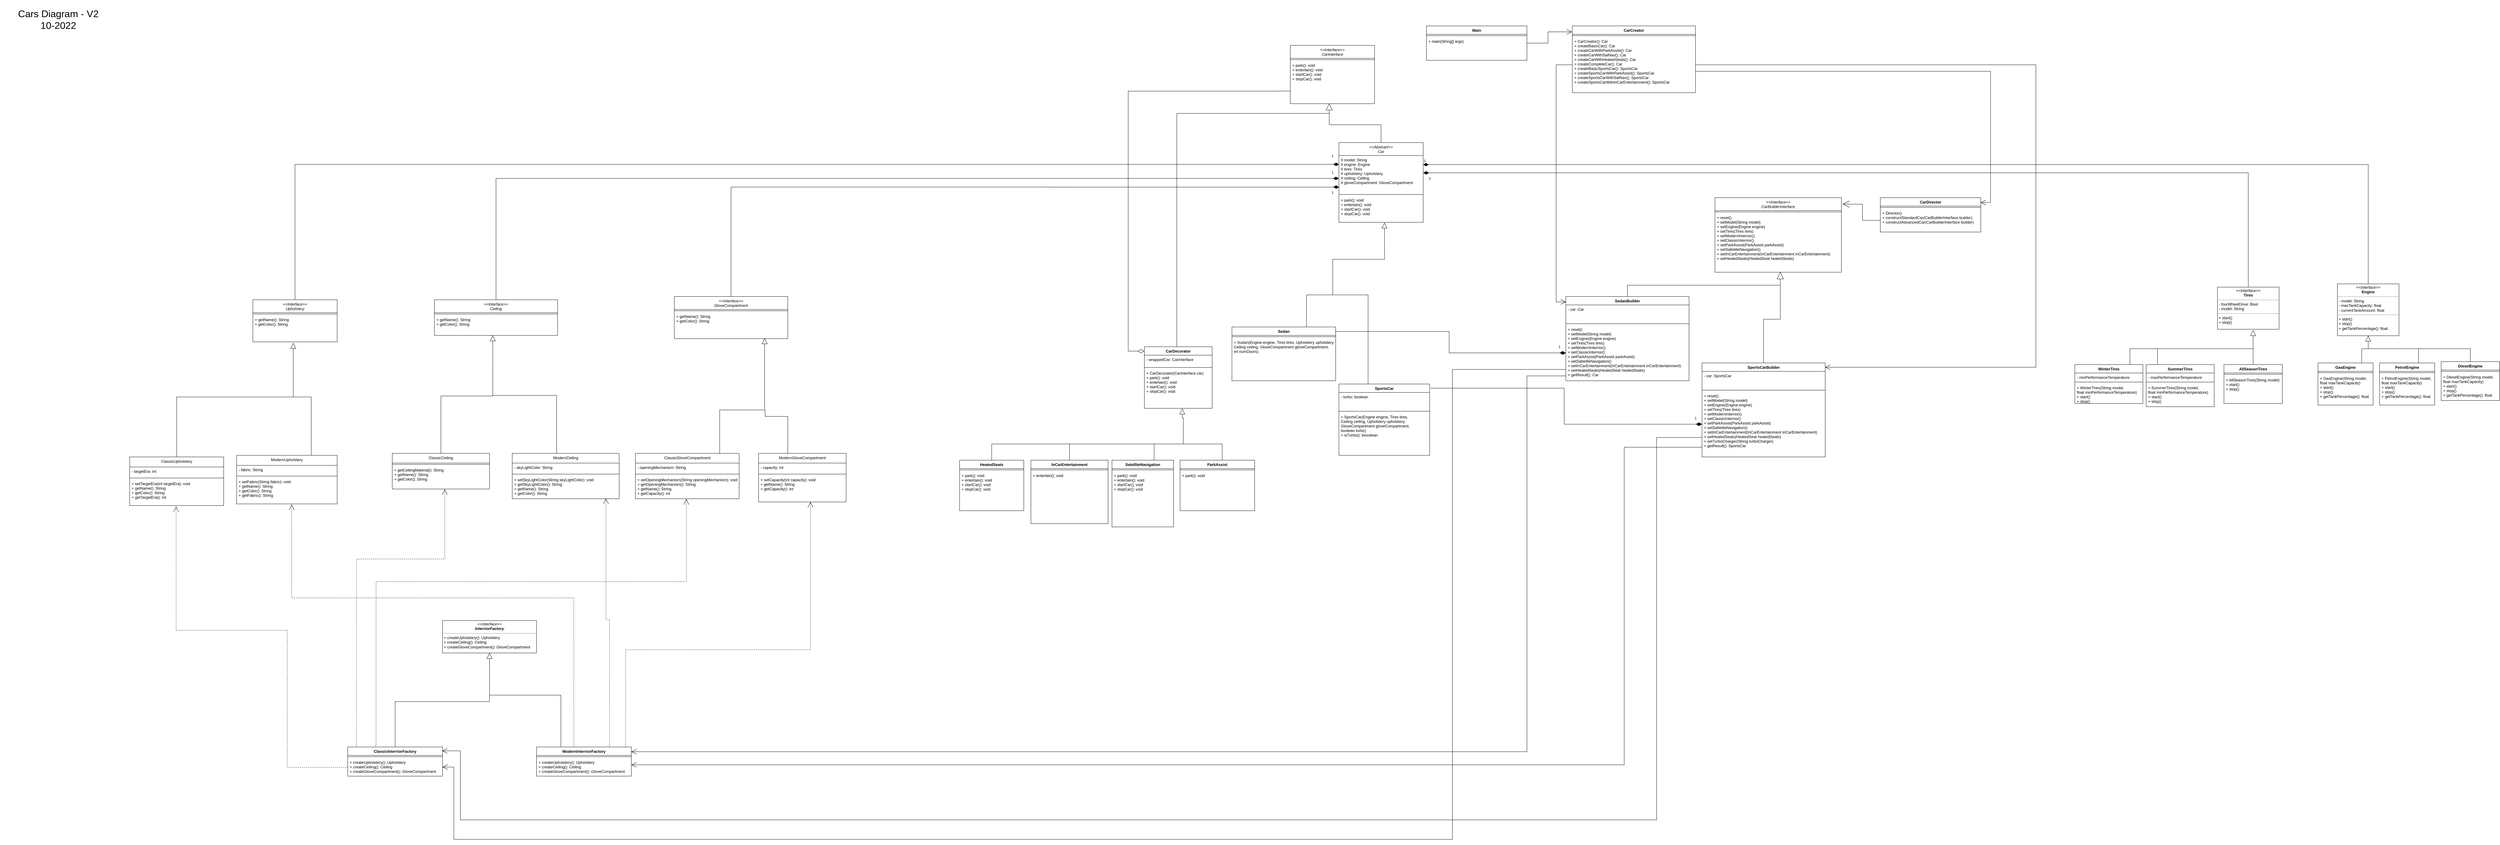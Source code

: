 <mxfile version="20.5.1" type="google"><diagram id="C5RBs43oDa-KdzZeNtuy" name="Page-1"><mxGraphModel grid="1" page="1" gridSize="10" guides="1" tooltips="1" connect="1" arrows="1" fold="1" pageScale="1" pageWidth="8000" pageHeight="3000" math="0" shadow="0"><root><mxCell id="WIyWlLk6GJQsqaUBKTNV-0"/><mxCell id="WIyWlLk6GJQsqaUBKTNV-1" parent="WIyWlLk6GJQsqaUBKTNV-0"/><mxCell id="oT-J9GDVoadoJgqv8_Oc-97" style="edgeStyle=orthogonalEdgeStyle;rounded=0;orthogonalLoop=1;jettySize=auto;html=1;exitX=0.5;exitY=0;exitDx=0;exitDy=0;endArrow=block;endFill=0;startSize=17;endSize=15;entryX=0.541;entryY=1.012;entryDx=0;entryDy=0;entryPerimeter=0;" edge="1" parent="WIyWlLk6GJQsqaUBKTNV-1" source="ygy3KNL2ijHN9xMpnQVi-0" target="oT-J9GDVoadoJgqv8_Oc-3"><mxGeometry relative="1" as="geometry"><mxPoint x="-3890" y="-5260" as="targetPoint"/><Array as="points"><mxPoint x="-3970" y="-5070"/><mxPoint x="-3889" y="-5070"/><mxPoint x="-3889" y="-5180"/><mxPoint x="-3729" y="-5180"/></Array></mxGeometry></mxCell><mxCell id="ygy3KNL2ijHN9xMpnQVi-0" value="Sedan" style="swimlane;fontStyle=1;align=center;verticalAlign=top;childLayout=stackLayout;horizontal=1;startSize=26;horizontalStack=0;resizeParent=1;resizeParentMax=0;resizeLast=0;collapsible=1;marginBottom=0;" vertex="1" parent="WIyWlLk6GJQsqaUBKTNV-1"><mxGeometry x="-4200" y="-4971" width="320" height="166" as="geometry"/></mxCell><mxCell id="ygy3KNL2ijHN9xMpnQVi-2" value="" style="line;strokeWidth=1;fillColor=none;align=left;verticalAlign=middle;spacingTop=-1;spacingLeft=3;spacingRight=3;rotatable=0;labelPosition=right;points=[];portConstraint=eastwest;" vertex="1" parent="ygy3KNL2ijHN9xMpnQVi-0"><mxGeometry y="26" width="320" height="8" as="geometry"/></mxCell><mxCell id="ygy3KNL2ijHN9xMpnQVi-3" value="+ Sudan(Engine engine, Tires tires, Upholstery upholstery, &#10;Ceiling ceiling, GloveCompartment gloveCompartment,&#10;int numDoors)&#10;" style="text;strokeColor=none;fillColor=none;align=left;verticalAlign=top;spacingLeft=4;spacingRight=4;overflow=hidden;rotatable=0;points=[[0,0.5],[1,0.5]];portConstraint=eastwest;" vertex="1" parent="ygy3KNL2ijHN9xMpnQVi-0"><mxGeometry y="34" width="320" height="132" as="geometry"/></mxCell><mxCell id="ygy3KNL2ijHN9xMpnQVi-8" value="1" style="endArrow=none;html=1;endSize=12;startArrow=diamondThin;startSize=14;startFill=1;edgeStyle=orthogonalEdgeStyle;align=left;verticalAlign=bottom;rounded=0;entryX=0.5;entryY=0;entryDx=0;entryDy=0;exitX=1;exitY=0.241;exitDx=0;exitDy=0;exitPerimeter=0;endFill=0;" edge="1" parent="WIyWlLk6GJQsqaUBKTNV-1" source="oT-J9GDVoadoJgqv8_Oc-1" target="ygy3KNL2ijHN9xMpnQVi-45"><mxGeometry x="-1" y="3" relative="1" as="geometry"><mxPoint x="-4040" y="-5090" as="sourcePoint"/><mxPoint x="-3790" y="-5060" as="targetPoint"/></mxGeometry></mxCell><mxCell id="ygy3KNL2ijHN9xMpnQVi-45" value="&lt;p style=&quot;margin:0px;margin-top:4px;text-align:center;&quot;&gt;&lt;i&gt;&amp;lt;&amp;lt;Interface&amp;gt;&amp;gt;&lt;/i&gt;&lt;br&gt;&lt;b&gt;Engine&lt;/b&gt;&lt;/p&gt;&lt;hr size=&quot;1&quot;&gt;&lt;p style=&quot;margin:0px;margin-left:4px;&quot;&gt;- model: String&lt;br style=&quot;padding: 0px; margin: 0px;&quot;&gt;- maxTankCapacity: float&lt;/p&gt;&lt;p style=&quot;margin:0px;margin-left:4px;&quot;&gt;- currentTankAmount: float&amp;nbsp;&lt;br&gt;&lt;/p&gt;&lt;hr size=&quot;1&quot;&gt;&lt;p style=&quot;margin:0px;margin-left:4px;&quot;&gt;+ start()&lt;br style=&quot;padding: 0px; margin: 0px;&quot;&gt;+ stop()&lt;br style=&quot;padding: 0px; margin: 0px;&quot;&gt;+ getTankPercentage(): float&lt;br&gt;&lt;/p&gt;" style="verticalAlign=top;align=left;overflow=fill;fontSize=12;fontFamily=Helvetica;html=1;" vertex="1" parent="WIyWlLk6GJQsqaUBKTNV-1"><mxGeometry x="-790" y="-5104" width="190" height="160" as="geometry"/></mxCell><mxCell id="oT-J9GDVoadoJgqv8_Oc-4" style="edgeStyle=orthogonalEdgeStyle;rounded=0;orthogonalLoop=1;jettySize=auto;html=1;exitX=0.5;exitY=0;exitDx=0;exitDy=0;entryX=1.001;entryY=0.46;entryDx=0;entryDy=0;entryPerimeter=0;endArrow=diamondThin;endFill=1;endSize=15;startArrow=none;startFill=0;startSize=14;" edge="1" parent="WIyWlLk6GJQsqaUBKTNV-1" source="ygy3KNL2ijHN9xMpnQVi-48" target="oT-J9GDVoadoJgqv8_Oc-1"><mxGeometry relative="1" as="geometry"/></mxCell><mxCell id="ygy3KNL2ijHN9xMpnQVi-48" value="&lt;p style=&quot;margin:0px;margin-top:4px;text-align:center;&quot;&gt;&lt;i&gt;&amp;lt;&amp;lt;Interface&amp;gt;&amp;gt;&lt;/i&gt;&lt;br&gt;&lt;b&gt;Tires&lt;/b&gt;&lt;/p&gt;&lt;hr size=&quot;1&quot;&gt;&lt;p style=&quot;margin:0px;margin-left:4px;&quot;&gt;- fourWheelDrive: Bool&lt;br style=&quot;padding: 0px; margin: 0px;&quot;&gt;- model: String&lt;/p&gt;&lt;hr size=&quot;1&quot;&gt;&lt;p style=&quot;margin:0px;margin-left:4px;&quot;&gt;+ start()&lt;br style=&quot;padding: 0px; margin: 0px;&quot;&gt;+ stop()&lt;br&gt;&lt;/p&gt;" style="verticalAlign=top;align=left;overflow=fill;fontSize=12;fontFamily=Helvetica;html=1;" vertex="1" parent="WIyWlLk6GJQsqaUBKTNV-1"><mxGeometry x="-1160" y="-5094" width="190" height="130" as="geometry"/></mxCell><mxCell id="ygy3KNL2ijHN9xMpnQVi-55" value="&lt;p style=&quot;margin:0px;margin-top:4px;text-align:center;&quot;&gt;&lt;i&gt;&amp;lt;&amp;lt;Interface&amp;gt;&amp;gt;&lt;/i&gt;&lt;br&gt;&lt;b&gt;&lt;i&gt;InterriorFactory&lt;/i&gt;&lt;/b&gt;&lt;/p&gt;&lt;hr size=&quot;1&quot;&gt;&lt;p style=&quot;margin:0px;margin-left:4px;&quot;&gt;+ createUpholstery(): Upholstery&lt;br&gt;+ createCeiling(): Ceiling&lt;/p&gt;&lt;p style=&quot;margin:0px;margin-left:4px;&quot;&gt;+ createGloveCompartment(): GloveCompartment&lt;/p&gt;" style="verticalAlign=top;align=left;overflow=fill;fontSize=12;fontFamily=Helvetica;html=1;" vertex="1" parent="WIyWlLk6GJQsqaUBKTNV-1"><mxGeometry x="-6635" y="-4065" width="290" height="100" as="geometry"/></mxCell><mxCell id="oT-J9GDVoadoJgqv8_Oc-79" style="edgeStyle=orthogonalEdgeStyle;rounded=0;orthogonalLoop=1;jettySize=auto;html=1;entryX=0.5;entryY=1;entryDx=0;entryDy=0;endArrow=block;endFill=0;startSize=17;endSize=15;" edge="1" parent="WIyWlLk6GJQsqaUBKTNV-1" source="ygy3KNL2ijHN9xMpnQVi-56" target="ygy3KNL2ijHN9xMpnQVi-55"><mxGeometry relative="1" as="geometry"/></mxCell><mxCell id="ygy3KNL2ijHN9xMpnQVi-56" value="ClassicInterriorFactory" style="swimlane;fontStyle=1;align=center;verticalAlign=top;childLayout=stackLayout;horizontal=1;startSize=26;horizontalStack=0;resizeParent=1;resizeParentMax=0;resizeLast=0;collapsible=1;marginBottom=0;" vertex="1" parent="WIyWlLk6GJQsqaUBKTNV-1"><mxGeometry x="-6927.5" y="-3675" width="292.5" height="90" as="geometry"/></mxCell><mxCell id="ygy3KNL2ijHN9xMpnQVi-58" value="" style="line;strokeWidth=1;fillColor=none;align=left;verticalAlign=middle;spacingTop=-1;spacingLeft=3;spacingRight=3;rotatable=0;labelPosition=right;points=[];portConstraint=eastwest;" vertex="1" parent="ygy3KNL2ijHN9xMpnQVi-56"><mxGeometry y="26" width="292.5" height="8" as="geometry"/></mxCell><mxCell id="ygy3KNL2ijHN9xMpnQVi-59" value="+ createUpholstery(): Upholstery&#10;+ createCeiling(): Ceiling&#10;+ createGloveCompartment(): GloveCompartment" style="text;strokeColor=none;fillColor=none;align=left;verticalAlign=top;spacingLeft=4;spacingRight=4;overflow=hidden;rotatable=0;points=[[0,0.5],[1,0.5]];portConstraint=eastwest;" vertex="1" parent="ygy3KNL2ijHN9xMpnQVi-56"><mxGeometry y="34" width="292.5" height="56" as="geometry"/></mxCell><mxCell id="oT-J9GDVoadoJgqv8_Oc-80" style="edgeStyle=orthogonalEdgeStyle;rounded=0;orthogonalLoop=1;jettySize=auto;html=1;endArrow=none;endFill=0;startSize=17;endSize=15;" edge="1" parent="WIyWlLk6GJQsqaUBKTNV-1" source="ygy3KNL2ijHN9xMpnQVi-64"><mxGeometry relative="1" as="geometry"><mxPoint x="-6490" y="-3835" as="targetPoint"/><Array as="points"><mxPoint x="-6270" y="-3835"/></Array></mxGeometry></mxCell><mxCell id="oT-J9GDVoadoJgqv8_Oc-84" style="edgeStyle=orthogonalEdgeStyle;rounded=0;orthogonalLoop=1;jettySize=auto;html=1;dashed=1;endArrow=open;endFill=0;startSize=17;endSize=15;" edge="1" parent="WIyWlLk6GJQsqaUBKTNV-1" source="ygy3KNL2ijHN9xMpnQVi-64" target="oT-J9GDVoadoJgqv8_Oc-56"><mxGeometry relative="1" as="geometry"><Array as="points"><mxPoint x="-6070" y="-3975"/><mxPoint x="-5500" y="-3975"/></Array><mxPoint x="-5500" y="-4405" as="targetPoint"/></mxGeometry></mxCell><mxCell id="oT-J9GDVoadoJgqv8_Oc-85" style="edgeStyle=orthogonalEdgeStyle;rounded=0;orthogonalLoop=1;jettySize=auto;html=1;entryX=0.876;entryY=0.99;entryDx=0;entryDy=0;entryPerimeter=0;dashed=1;endArrow=open;endFill=0;startSize=17;endSize=15;" edge="1" parent="WIyWlLk6GJQsqaUBKTNV-1" source="ygy3KNL2ijHN9xMpnQVi-64" target="oT-J9GDVoadoJgqv8_Oc-44"><mxGeometry relative="1" as="geometry"><Array as="points"><mxPoint x="-6120" y="-4068"/><mxPoint x="-6131" y="-4068"/><mxPoint x="-6131" y="-4442"/></Array></mxGeometry></mxCell><mxCell id="oT-J9GDVoadoJgqv8_Oc-86" style="edgeStyle=orthogonalEdgeStyle;rounded=0;orthogonalLoop=1;jettySize=auto;html=1;entryX=0.548;entryY=1.022;entryDx=0;entryDy=0;entryPerimeter=0;dashed=1;endArrow=open;endFill=0;startSize=17;endSize=15;" edge="1" parent="WIyWlLk6GJQsqaUBKTNV-1" source="ygy3KNL2ijHN9xMpnQVi-64" target="oT-J9GDVoadoJgqv8_Oc-40"><mxGeometry relative="1" as="geometry"><Array as="points"><mxPoint x="-6230" y="-4135"/><mxPoint x="-7100" y="-4135"/></Array></mxGeometry></mxCell><mxCell id="ygy3KNL2ijHN9xMpnQVi-64" value="ModernInterriorFactory" style="swimlane;fontStyle=1;align=center;verticalAlign=top;childLayout=stackLayout;horizontal=1;startSize=26;horizontalStack=0;resizeParent=1;resizeParentMax=0;resizeLast=0;collapsible=1;marginBottom=0;" vertex="1" parent="WIyWlLk6GJQsqaUBKTNV-1"><mxGeometry x="-6345" y="-3675" width="292.5" height="90" as="geometry"/></mxCell><mxCell id="ygy3KNL2ijHN9xMpnQVi-65" value="" style="line;strokeWidth=1;fillColor=none;align=left;verticalAlign=middle;spacingTop=-1;spacingLeft=3;spacingRight=3;rotatable=0;labelPosition=right;points=[];portConstraint=eastwest;" vertex="1" parent="ygy3KNL2ijHN9xMpnQVi-64"><mxGeometry y="26" width="292.5" height="8" as="geometry"/></mxCell><mxCell id="ygy3KNL2ijHN9xMpnQVi-66" value="+ createUpholstery(): Upholstery&#10;+ createCeiling(): Ceiling&#10;+ createGloveCompartment(): GloveCompartment" style="text;strokeColor=none;fillColor=none;align=left;verticalAlign=top;spacingLeft=4;spacingRight=4;overflow=hidden;rotatable=0;points=[[0,0.5],[1,0.5]];portConstraint=eastwest;" vertex="1" parent="ygy3KNL2ijHN9xMpnQVi-64"><mxGeometry y="34" width="292.5" height="56" as="geometry"/></mxCell><mxCell id="HBYDNpiITLxdymMyoEuo-4" style="edgeStyle=orthogonalEdgeStyle;rounded=0;orthogonalLoop=1;jettySize=auto;html=1;entryX=0.462;entryY=0.995;entryDx=0;entryDy=0;entryPerimeter=0;endArrow=block;endFill=0;startSize=8;endSize=18;" edge="1" parent="WIyWlLk6GJQsqaUBKTNV-1" source="oT-J9GDVoadoJgqv8_Oc-0" target="HBYDNpiITLxdymMyoEuo-3"><mxGeometry relative="1" as="geometry"><Array as="points"/></mxGeometry></mxCell><mxCell id="oT-J9GDVoadoJgqv8_Oc-0" value="&lt;&lt;Abstract&gt;&gt;&#10;Car" style="swimlane;fontStyle=2;align=center;verticalAlign=top;childLayout=stackLayout;horizontal=1;startSize=40;horizontalStack=0;resizeParent=1;resizeParentMax=0;resizeLast=0;collapsible=1;marginBottom=0;" vertex="1" parent="WIyWlLk6GJQsqaUBKTNV-1"><mxGeometry x="-3870" y="-5540" width="260" height="246" as="geometry"/></mxCell><mxCell id="oT-J9GDVoadoJgqv8_Oc-1" value="# model: String&#10;# engine: Engine&#10;# tires: Tires&#10;# upholstery: Upholstery&#10;# ceiling: Ceiling&#10;# gloveCompartment: GloveCompartment" style="text;strokeColor=none;fillColor=none;align=left;verticalAlign=top;spacingLeft=4;spacingRight=4;overflow=hidden;rotatable=0;points=[[0,0.5],[1,0.5]];portConstraint=eastwest;fontStyle=0" vertex="1" parent="oT-J9GDVoadoJgqv8_Oc-0"><mxGeometry y="40" width="260" height="116" as="geometry"/></mxCell><mxCell id="oT-J9GDVoadoJgqv8_Oc-2" value="" style="line;strokeWidth=1;fillColor=none;align=left;verticalAlign=middle;spacingTop=-1;spacingLeft=3;spacingRight=3;rotatable=0;labelPosition=right;points=[];portConstraint=eastwest;" vertex="1" parent="oT-J9GDVoadoJgqv8_Oc-0"><mxGeometry y="156" width="260" height="8" as="geometry"/></mxCell><mxCell id="oT-J9GDVoadoJgqv8_Oc-3" value="+ park(): void&#10;+ entertain(): void&#10;+ startCar(): void&#10;+ stopCar(): void" style="text;strokeColor=none;fillColor=none;align=left;verticalAlign=top;spacingLeft=4;spacingRight=4;overflow=hidden;rotatable=0;points=[[0,0.5],[1,0.5]];portConstraint=eastwest;" vertex="1" parent="oT-J9GDVoadoJgqv8_Oc-0"><mxGeometry y="164" width="260" height="82" as="geometry"/></mxCell><mxCell id="oT-J9GDVoadoJgqv8_Oc-57" style="edgeStyle=orthogonalEdgeStyle;rounded=0;orthogonalLoop=1;jettySize=auto;html=1;exitX=0.5;exitY=0;exitDx=0;exitDy=0;entryX=0.002;entryY=0.839;entryDx=0;entryDy=0;entryPerimeter=0;endArrow=diamondThin;endFill=1;startSize=17;endSize=15;" edge="1" parent="WIyWlLk6GJQsqaUBKTNV-1" source="oT-J9GDVoadoJgqv8_Oc-17" target="oT-J9GDVoadoJgqv8_Oc-1"><mxGeometry relative="1" as="geometry"/></mxCell><mxCell id="oT-J9GDVoadoJgqv8_Oc-17" value="&lt;&lt;Interface&gt;&gt;&#10;GloveCompartment" style="swimlane;fontStyle=2;align=center;verticalAlign=top;childLayout=stackLayout;horizontal=1;startSize=40;horizontalStack=0;resizeParent=1;resizeParentMax=0;resizeLast=0;collapsible=1;marginBottom=0;" vertex="1" parent="WIyWlLk6GJQsqaUBKTNV-1"><mxGeometry x="-5920" y="-5065" width="350" height="130" as="geometry"/></mxCell><mxCell id="oT-J9GDVoadoJgqv8_Oc-19" value="" style="line;strokeWidth=1;fillColor=none;align=left;verticalAlign=middle;spacingTop=-1;spacingLeft=3;spacingRight=3;rotatable=0;labelPosition=right;points=[];portConstraint=eastwest;" vertex="1" parent="oT-J9GDVoadoJgqv8_Oc-17"><mxGeometry y="40" width="350" height="8" as="geometry"/></mxCell><mxCell id="oT-J9GDVoadoJgqv8_Oc-20" value="+ getName(): String &#10;+ getColor(): String" style="text;strokeColor=none;fillColor=none;align=left;verticalAlign=top;spacingLeft=4;spacingRight=4;overflow=hidden;rotatable=0;points=[[0,0.5],[1,0.5]];portConstraint=eastwest;" vertex="1" parent="oT-J9GDVoadoJgqv8_Oc-17"><mxGeometry y="48" width="350" height="82" as="geometry"/></mxCell><mxCell id="oT-J9GDVoadoJgqv8_Oc-58" style="edgeStyle=orthogonalEdgeStyle;rounded=0;orthogonalLoop=1;jettySize=auto;html=1;exitX=0.5;exitY=0;exitDx=0;exitDy=0;entryX=-0.001;entryY=0.608;entryDx=0;entryDy=0;entryPerimeter=0;endArrow=diamondThin;endFill=1;startSize=17;endSize=15;" edge="1" parent="WIyWlLk6GJQsqaUBKTNV-1" source="oT-J9GDVoadoJgqv8_Oc-21" target="oT-J9GDVoadoJgqv8_Oc-1"><mxGeometry relative="1" as="geometry"/></mxCell><mxCell id="oT-J9GDVoadoJgqv8_Oc-21" value="&lt;&lt;Interface&gt;&gt;&#10;Ceiling" style="swimlane;fontStyle=2;align=center;verticalAlign=top;childLayout=stackLayout;horizontal=1;startSize=40;horizontalStack=0;resizeParent=1;resizeParentMax=0;resizeLast=0;collapsible=1;marginBottom=0;" vertex="1" parent="WIyWlLk6GJQsqaUBKTNV-1"><mxGeometry x="-6660" y="-5055" width="380" height="110" as="geometry"/></mxCell><mxCell id="oT-J9GDVoadoJgqv8_Oc-23" value="" style="line;strokeWidth=1;fillColor=none;align=left;verticalAlign=middle;spacingTop=-1;spacingLeft=3;spacingRight=3;rotatable=0;labelPosition=right;points=[];portConstraint=eastwest;" vertex="1" parent="oT-J9GDVoadoJgqv8_Oc-21"><mxGeometry y="40" width="380" height="8" as="geometry"/></mxCell><mxCell id="oT-J9GDVoadoJgqv8_Oc-24" value="+ getName(): String &#10;+ getColor(): String" style="text;strokeColor=none;fillColor=none;align=left;verticalAlign=top;spacingLeft=4;spacingRight=4;overflow=hidden;rotatable=0;points=[[0,0.5],[1,0.5]];portConstraint=eastwest;" vertex="1" parent="oT-J9GDVoadoJgqv8_Oc-21"><mxGeometry y="48" width="380" height="62" as="geometry"/></mxCell><mxCell id="oT-J9GDVoadoJgqv8_Oc-59" style="edgeStyle=orthogonalEdgeStyle;rounded=0;orthogonalLoop=1;jettySize=auto;html=1;exitX=0.5;exitY=0;exitDx=0;exitDy=0;entryX=0.001;entryY=0.234;entryDx=0;entryDy=0;entryPerimeter=0;endArrow=diamondThin;endFill=1;startSize=17;endSize=15;" edge="1" parent="WIyWlLk6GJQsqaUBKTNV-1" source="oT-J9GDVoadoJgqv8_Oc-25" target="oT-J9GDVoadoJgqv8_Oc-1"><mxGeometry relative="1" as="geometry"/></mxCell><mxCell id="oT-J9GDVoadoJgqv8_Oc-25" value="&lt;&lt;Interface&gt;&gt;&#10;Upholstery" style="swimlane;fontStyle=2;align=center;verticalAlign=top;childLayout=stackLayout;horizontal=1;startSize=40;horizontalStack=0;resizeParent=1;resizeParentMax=0;resizeLast=0;collapsible=1;marginBottom=0;" vertex="1" parent="WIyWlLk6GJQsqaUBKTNV-1"><mxGeometry x="-7220" y="-5055" width="260" height="130" as="geometry"/></mxCell><mxCell id="oT-J9GDVoadoJgqv8_Oc-27" value="" style="line;strokeWidth=1;fillColor=none;align=left;verticalAlign=middle;spacingTop=-1;spacingLeft=3;spacingRight=3;rotatable=0;labelPosition=right;points=[];portConstraint=eastwest;" vertex="1" parent="oT-J9GDVoadoJgqv8_Oc-25"><mxGeometry y="40" width="260" height="8" as="geometry"/></mxCell><mxCell id="oT-J9GDVoadoJgqv8_Oc-28" value="+ getName(): String &#10;+ getColor(): String " style="text;strokeColor=none;fillColor=none;align=left;verticalAlign=top;spacingLeft=4;spacingRight=4;overflow=hidden;rotatable=0;points=[[0,0.5],[1,0.5]];portConstraint=eastwest;" vertex="1" parent="oT-J9GDVoadoJgqv8_Oc-25"><mxGeometry y="48" width="260" height="82" as="geometry"/></mxCell><mxCell id="oT-J9GDVoadoJgqv8_Oc-65" style="edgeStyle=orthogonalEdgeStyle;rounded=0;orthogonalLoop=1;jettySize=auto;html=1;exitX=0.5;exitY=0;exitDx=0;exitDy=0;entryX=0.479;entryY=1.037;entryDx=0;entryDy=0;entryPerimeter=0;endArrow=block;endFill=0;startSize=17;endSize=15;" edge="1" parent="WIyWlLk6GJQsqaUBKTNV-1" source="oT-J9GDVoadoJgqv8_Oc-33" target="oT-J9GDVoadoJgqv8_Oc-28"><mxGeometry relative="1" as="geometry"><Array as="points"><mxPoint x="-7455" y="-4755"/><mxPoint x="-7095" y="-4755"/></Array></mxGeometry></mxCell><mxCell id="oT-J9GDVoadoJgqv8_Oc-33" value="ClassicUpholstery" style="swimlane;fontStyle=0;align=center;verticalAlign=top;childLayout=stackLayout;horizontal=1;startSize=31;horizontalStack=0;resizeParent=1;resizeParentMax=0;resizeLast=0;collapsible=1;marginBottom=0;" vertex="1" parent="WIyWlLk6GJQsqaUBKTNV-1"><mxGeometry x="-7600" y="-4570" width="290" height="150" as="geometry"/></mxCell><mxCell id="oT-J9GDVoadoJgqv8_Oc-34" value="- targetEra: int" style="text;strokeColor=none;fillColor=none;align=left;verticalAlign=top;spacingLeft=4;spacingRight=4;overflow=hidden;rotatable=0;points=[[0,0.5],[1,0.5]];portConstraint=eastwest;fontStyle=0" vertex="1" parent="oT-J9GDVoadoJgqv8_Oc-33"><mxGeometry y="31" width="290" height="30" as="geometry"/></mxCell><mxCell id="oT-J9GDVoadoJgqv8_Oc-35" value="" style="line;strokeWidth=1;fillColor=none;align=left;verticalAlign=middle;spacingTop=-1;spacingLeft=3;spacingRight=3;rotatable=0;labelPosition=right;points=[];portConstraint=eastwest;" vertex="1" parent="oT-J9GDVoadoJgqv8_Oc-33"><mxGeometry y="61" width="290" height="8" as="geometry"/></mxCell><mxCell id="oT-J9GDVoadoJgqv8_Oc-36" value="+ setTargetEra(int targetEra): void&#10;+ getName(): String&#10;+ getColor(): String&#10;+ getTargetEra(): int" style="text;strokeColor=none;fillColor=none;align=left;verticalAlign=top;spacingLeft=4;spacingRight=4;overflow=hidden;rotatable=0;points=[[0,0.5],[1,0.5]];portConstraint=eastwest;" vertex="1" parent="oT-J9GDVoadoJgqv8_Oc-33"><mxGeometry y="69" width="290" height="81" as="geometry"/></mxCell><mxCell id="oT-J9GDVoadoJgqv8_Oc-68" style="edgeStyle=orthogonalEdgeStyle;rounded=0;orthogonalLoop=1;jettySize=auto;html=1;endArrow=none;endFill=0;startSize=17;endSize=15;" edge="1" parent="WIyWlLk6GJQsqaUBKTNV-1" source="oT-J9GDVoadoJgqv8_Oc-37"><mxGeometry relative="1" as="geometry"><mxPoint x="-7115" y="-4755" as="targetPoint"/><Array as="points"><mxPoint x="-7040" y="-4755"/></Array></mxGeometry></mxCell><mxCell id="oT-J9GDVoadoJgqv8_Oc-37" value="ModernUpholstery" style="swimlane;fontStyle=0;align=center;verticalAlign=top;childLayout=stackLayout;horizontal=1;startSize=31;horizontalStack=0;resizeParent=1;resizeParentMax=0;resizeLast=0;collapsible=1;marginBottom=0;" vertex="1" parent="WIyWlLk6GJQsqaUBKTNV-1"><mxGeometry x="-7270" y="-4575" width="310" height="150" as="geometry"/></mxCell><mxCell id="oT-J9GDVoadoJgqv8_Oc-38" value="- fabric: String" style="text;strokeColor=none;fillColor=none;align=left;verticalAlign=top;spacingLeft=4;spacingRight=4;overflow=hidden;rotatable=0;points=[[0,0.5],[1,0.5]];portConstraint=eastwest;fontStyle=0" vertex="1" parent="oT-J9GDVoadoJgqv8_Oc-37"><mxGeometry y="31" width="310" height="29" as="geometry"/></mxCell><mxCell id="oT-J9GDVoadoJgqv8_Oc-39" value="" style="line;strokeWidth=1;fillColor=none;align=left;verticalAlign=middle;spacingTop=-1;spacingLeft=3;spacingRight=3;rotatable=0;labelPosition=right;points=[];portConstraint=eastwest;" vertex="1" parent="oT-J9GDVoadoJgqv8_Oc-37"><mxGeometry y="60" width="310" height="8" as="geometry"/></mxCell><mxCell id="oT-J9GDVoadoJgqv8_Oc-40" value="+ setFabric(String fabric): void&#10;+ getName(): String &#10;+ getColor(): String &#10;+ getFabric(): String " style="text;strokeColor=none;fillColor=none;align=left;verticalAlign=top;spacingLeft=4;spacingRight=4;overflow=hidden;rotatable=0;points=[[0,0.5],[1,0.5]];portConstraint=eastwest;" vertex="1" parent="oT-J9GDVoadoJgqv8_Oc-37"><mxGeometry y="68" width="310" height="82" as="geometry"/></mxCell><mxCell id="oT-J9GDVoadoJgqv8_Oc-75" style="edgeStyle=orthogonalEdgeStyle;rounded=0;orthogonalLoop=1;jettySize=auto;html=1;endArrow=none;endFill=0;startSize=17;endSize=15;" edge="1" parent="WIyWlLk6GJQsqaUBKTNV-1" source="oT-J9GDVoadoJgqv8_Oc-41"><mxGeometry relative="1" as="geometry"><mxPoint x="-6480" y="-4760" as="targetPoint"/><Array as="points"><mxPoint x="-6283" y="-4760"/><mxPoint x="-6480" y="-4760"/></Array></mxGeometry></mxCell><mxCell id="oT-J9GDVoadoJgqv8_Oc-41" value="ModernCeiling" style="swimlane;fontStyle=0;align=center;verticalAlign=top;childLayout=stackLayout;horizontal=1;startSize=30;horizontalStack=0;resizeParent=1;resizeParentMax=0;resizeLast=0;collapsible=1;marginBottom=0;" vertex="1" parent="WIyWlLk6GJQsqaUBKTNV-1"><mxGeometry x="-6420" y="-4581" width="330" height="140" as="geometry"/></mxCell><mxCell id="oT-J9GDVoadoJgqv8_Oc-42" value="- skyLightColor: String" style="text;strokeColor=none;fillColor=none;align=left;verticalAlign=top;spacingLeft=4;spacingRight=4;overflow=hidden;rotatable=0;points=[[0,0.5],[1,0.5]];portConstraint=eastwest;fontStyle=0" vertex="1" parent="oT-J9GDVoadoJgqv8_Oc-41"><mxGeometry y="30" width="330" height="30" as="geometry"/></mxCell><mxCell id="oT-J9GDVoadoJgqv8_Oc-43" value="" style="line;strokeWidth=1;fillColor=none;align=left;verticalAlign=middle;spacingTop=-1;spacingLeft=3;spacingRight=3;rotatable=0;labelPosition=right;points=[];portConstraint=eastwest;" vertex="1" parent="oT-J9GDVoadoJgqv8_Oc-41"><mxGeometry y="60" width="330" height="8" as="geometry"/></mxCell><mxCell id="oT-J9GDVoadoJgqv8_Oc-44" value="+ setSkyLightColor(String skyLightColor): void&#10;+ getSkyLightColor(): String &#10;+ getName(): String &#10;+ getColor(): String " style="text;strokeColor=none;fillColor=none;align=left;verticalAlign=top;spacingLeft=4;spacingRight=4;overflow=hidden;rotatable=0;points=[[0,0.5],[1,0.5]];portConstraint=eastwest;" vertex="1" parent="oT-J9GDVoadoJgqv8_Oc-41"><mxGeometry y="68" width="330" height="72" as="geometry"/></mxCell><mxCell id="oT-J9GDVoadoJgqv8_Oc-72" style="edgeStyle=orthogonalEdgeStyle;rounded=0;orthogonalLoop=1;jettySize=auto;html=1;entryX=0.474;entryY=1;entryDx=0;entryDy=0;entryPerimeter=0;endArrow=block;endFill=0;startSize=17;endSize=15;" edge="1" parent="WIyWlLk6GJQsqaUBKTNV-1" source="oT-J9GDVoadoJgqv8_Oc-45" target="oT-J9GDVoadoJgqv8_Oc-24"><mxGeometry relative="1" as="geometry"/></mxCell><mxCell id="oT-J9GDVoadoJgqv8_Oc-45" value="ClassicCeiling" style="swimlane;fontStyle=0;align=center;verticalAlign=top;childLayout=stackLayout;horizontal=1;startSize=30;horizontalStack=0;resizeParent=1;resizeParentMax=0;resizeLast=0;collapsible=1;marginBottom=0;" vertex="1" parent="WIyWlLk6GJQsqaUBKTNV-1"><mxGeometry x="-6790" y="-4581" width="300" height="110" as="geometry"/></mxCell><mxCell id="oT-J9GDVoadoJgqv8_Oc-47" value="" style="line;strokeWidth=1;fillColor=none;align=left;verticalAlign=middle;spacingTop=-1;spacingLeft=3;spacingRight=3;rotatable=0;labelPosition=right;points=[];portConstraint=eastwest;" vertex="1" parent="oT-J9GDVoadoJgqv8_Oc-45"><mxGeometry y="30" width="300" height="8" as="geometry"/></mxCell><mxCell id="oT-J9GDVoadoJgqv8_Oc-48" value="+ getCeilingMaterial(): String &#10;+ getName(): String &#10;+ getColor(): String " style="text;strokeColor=none;fillColor=none;align=left;verticalAlign=top;spacingLeft=4;spacingRight=4;overflow=hidden;rotatable=0;points=[[0,0.5],[1,0.5]];portConstraint=eastwest;" vertex="1" parent="oT-J9GDVoadoJgqv8_Oc-45"><mxGeometry y="38" width="300" height="72" as="geometry"/></mxCell><mxCell id="oT-J9GDVoadoJgqv8_Oc-74" style="edgeStyle=orthogonalEdgeStyle;rounded=0;orthogonalLoop=1;jettySize=auto;html=1;endArrow=block;endFill=0;startSize=17;endSize=15;entryX=0.796;entryY=0.985;entryDx=0;entryDy=0;entryPerimeter=0;" edge="1" parent="WIyWlLk6GJQsqaUBKTNV-1" source="oT-J9GDVoadoJgqv8_Oc-49" target="oT-J9GDVoadoJgqv8_Oc-20"><mxGeometry relative="1" as="geometry"><mxPoint x="-5760" y="-4865" as="targetPoint"/><Array as="points"><mxPoint x="-5780" y="-4715"/><mxPoint x="-5641" y="-4715"/></Array></mxGeometry></mxCell><mxCell id="oT-J9GDVoadoJgqv8_Oc-49" value="ClassicGloveCompartment" style="swimlane;fontStyle=0;align=center;verticalAlign=top;childLayout=stackLayout;horizontal=1;startSize=30;horizontalStack=0;resizeParent=1;resizeParentMax=0;resizeLast=0;collapsible=1;marginBottom=0;" vertex="1" parent="WIyWlLk6GJQsqaUBKTNV-1"><mxGeometry x="-6040" y="-4581" width="320" height="140" as="geometry"/></mxCell><mxCell id="oT-J9GDVoadoJgqv8_Oc-50" value="- openingMechanism: String" style="text;strokeColor=none;fillColor=none;align=left;verticalAlign=top;spacingLeft=4;spacingRight=4;overflow=hidden;rotatable=0;points=[[0,0.5],[1,0.5]];portConstraint=eastwest;fontStyle=0" vertex="1" parent="oT-J9GDVoadoJgqv8_Oc-49"><mxGeometry y="30" width="320" height="30" as="geometry"/></mxCell><mxCell id="oT-J9GDVoadoJgqv8_Oc-51" value="" style="line;strokeWidth=1;fillColor=none;align=left;verticalAlign=middle;spacingTop=-1;spacingLeft=3;spacingRight=3;rotatable=0;labelPosition=right;points=[];portConstraint=eastwest;" vertex="1" parent="oT-J9GDVoadoJgqv8_Oc-49"><mxGeometry y="60" width="320" height="8" as="geometry"/></mxCell><mxCell id="oT-J9GDVoadoJgqv8_Oc-52" value="+ setOpeningMechanism(String openingMechanism): void&#10;+ getOpeningMechanism(): String &#10;+ getName(): String &#10;+ getCapacity(): int" style="text;strokeColor=none;fillColor=none;align=left;verticalAlign=top;spacingLeft=4;spacingRight=4;overflow=hidden;rotatable=0;points=[[0,0.5],[1,0.5]];portConstraint=eastwest;" vertex="1" parent="oT-J9GDVoadoJgqv8_Oc-49"><mxGeometry y="68" width="320" height="72" as="geometry"/></mxCell><mxCell id="oT-J9GDVoadoJgqv8_Oc-77" style="edgeStyle=orthogonalEdgeStyle;rounded=0;orthogonalLoop=1;jettySize=auto;html=1;endArrow=none;endFill=0;startSize=17;endSize=15;" edge="1" parent="WIyWlLk6GJQsqaUBKTNV-1" source="oT-J9GDVoadoJgqv8_Oc-53"><mxGeometry relative="1" as="geometry"><mxPoint x="-5650" y="-4715" as="targetPoint"/><Array as="points"><mxPoint x="-5570" y="-4695"/><mxPoint x="-5640" y="-4695"/><mxPoint x="-5640" y="-4715"/></Array></mxGeometry></mxCell><mxCell id="oT-J9GDVoadoJgqv8_Oc-53" value="ModernGloveCompartment" style="swimlane;fontStyle=0;align=center;verticalAlign=top;childLayout=stackLayout;horizontal=1;startSize=30;horizontalStack=0;resizeParent=1;resizeParentMax=0;resizeLast=0;collapsible=1;marginBottom=0;" vertex="1" parent="WIyWlLk6GJQsqaUBKTNV-1"><mxGeometry x="-5660" y="-4581" width="270" height="150" as="geometry"/></mxCell><mxCell id="oT-J9GDVoadoJgqv8_Oc-54" value="- capacity: int" style="text;strokeColor=none;fillColor=none;align=left;verticalAlign=top;spacingLeft=4;spacingRight=4;overflow=hidden;rotatable=0;points=[[0,0.5],[1,0.5]];portConstraint=eastwest;fontStyle=0" vertex="1" parent="oT-J9GDVoadoJgqv8_Oc-53"><mxGeometry y="30" width="270" height="30" as="geometry"/></mxCell><mxCell id="oT-J9GDVoadoJgqv8_Oc-55" value="" style="line;strokeWidth=1;fillColor=none;align=left;verticalAlign=middle;spacingTop=-1;spacingLeft=3;spacingRight=3;rotatable=0;labelPosition=right;points=[];portConstraint=eastwest;" vertex="1" parent="oT-J9GDVoadoJgqv8_Oc-53"><mxGeometry y="60" width="270" height="8" as="geometry"/></mxCell><mxCell id="oT-J9GDVoadoJgqv8_Oc-56" value="+ setCapacity(int capacity): void&#10;+ getName(): String&#10;+ getCapacity(): int" style="text;strokeColor=none;fillColor=none;align=left;verticalAlign=top;spacingLeft=4;spacingRight=4;overflow=hidden;rotatable=0;points=[[0,0.5],[1,0.5]];portConstraint=eastwest;" vertex="1" parent="oT-J9GDVoadoJgqv8_Oc-53"><mxGeometry y="68" width="270" height="82" as="geometry"/></mxCell><mxCell id="oT-J9GDVoadoJgqv8_Oc-61" value="1" style="edgeLabel;html=1;align=center;verticalAlign=middle;resizable=0;points=[];" connectable="0" vertex="1" parent="WIyWlLk6GJQsqaUBKTNV-1"><mxGeometry x="-3590.001" y="-5429.999" as="geometry"><mxPoint x="-300" y="-69" as="offset"/></mxGeometry></mxCell><mxCell id="oT-J9GDVoadoJgqv8_Oc-62" value="1" style="edgeLabel;html=1;align=center;verticalAlign=middle;resizable=0;points=[];" connectable="0" vertex="1" parent="WIyWlLk6GJQsqaUBKTNV-1"><mxGeometry x="-3590.001" y="-5379.639" as="geometry"><mxPoint x="-300" y="-69" as="offset"/></mxGeometry></mxCell><mxCell id="oT-J9GDVoadoJgqv8_Oc-63" value="1" style="edgeLabel;html=1;align=center;verticalAlign=middle;resizable=0;points=[];" connectable="0" vertex="1" parent="WIyWlLk6GJQsqaUBKTNV-1"><mxGeometry x="-3590.001" y="-5316.999" as="geometry"><mxPoint x="-300" y="-69" as="offset"/></mxGeometry></mxCell><mxCell id="oT-J9GDVoadoJgqv8_Oc-81" style="edgeStyle=orthogonalEdgeStyle;rounded=0;orthogonalLoop=1;jettySize=auto;html=1;entryX=0.494;entryY=1.032;entryDx=0;entryDy=0;entryPerimeter=0;endArrow=open;endFill=0;startSize=17;endSize=15;dashed=1;exitX=0;exitY=0.511;exitDx=0;exitDy=0;exitPerimeter=0;" edge="1" parent="WIyWlLk6GJQsqaUBKTNV-1" source="ygy3KNL2ijHN9xMpnQVi-59" target="oT-J9GDVoadoJgqv8_Oc-36"><mxGeometry relative="1" as="geometry"><mxPoint x="-6930" y="-3615" as="sourcePoint"/><Array as="points"><mxPoint x="-7114" y="-3612"/><mxPoint x="-7114" y="-4035"/><mxPoint x="-7457" y="-4035"/></Array></mxGeometry></mxCell><mxCell id="oT-J9GDVoadoJgqv8_Oc-82" style="edgeStyle=orthogonalEdgeStyle;rounded=0;orthogonalLoop=1;jettySize=auto;html=1;dashed=1;endArrow=open;endFill=0;startSize=17;endSize=15;exitX=0.092;exitY=-0.004;exitDx=0;exitDy=0;exitPerimeter=0;" edge="1" parent="WIyWlLk6GJQsqaUBKTNV-1" source="ygy3KNL2ijHN9xMpnQVi-56"><mxGeometry relative="1" as="geometry"><mxPoint x="-6900" y="-3677" as="sourcePoint"/><Array as="points"><mxPoint x="-6901" y="-3677"/><mxPoint x="-6900" y="-3677"/><mxPoint x="-6900" y="-4255"/><mxPoint x="-6628" y="-4255"/></Array><mxPoint x="-6628" y="-4470" as="targetPoint"/></mxGeometry></mxCell><mxCell id="oT-J9GDVoadoJgqv8_Oc-83" style="edgeStyle=orthogonalEdgeStyle;rounded=0;orthogonalLoop=1;jettySize=auto;html=1;dashed=1;endArrow=open;endFill=0;startSize=17;endSize=15;exitX=0.295;exitY=-0.021;exitDx=0;exitDy=0;exitPerimeter=0;" edge="1" parent="WIyWlLk6GJQsqaUBKTNV-1" source="ygy3KNL2ijHN9xMpnQVi-56"><mxGeometry relative="1" as="geometry"><mxPoint x="-6740" y="-3685" as="sourcePoint"/><Array as="points"><mxPoint x="-6841" y="-3681"/><mxPoint x="-6840" y="-3681"/><mxPoint x="-6840" y="-4185"/><mxPoint x="-5883" y="-4185"/></Array><mxPoint x="-5883" y="-4440" as="targetPoint"/></mxGeometry></mxCell><mxCell id="oT-J9GDVoadoJgqv8_Oc-95" style="edgeStyle=orthogonalEdgeStyle;rounded=0;orthogonalLoop=1;jettySize=auto;html=1;endArrow=none;endFill=0;startSize=17;endSize=15;startArrow=diamondThin;startFill=0;entryX=0.004;entryY=0.705;entryDx=0;entryDy=0;entryPerimeter=0;exitX=-0.003;exitY=0.071;exitDx=0;exitDy=0;exitPerimeter=0;" edge="1" parent="WIyWlLk6GJQsqaUBKTNV-1" source="oT-J9GDVoadoJgqv8_Oc-87" target="HBYDNpiITLxdymMyoEuo-3"><mxGeometry relative="1" as="geometry"><Array as="points"><mxPoint x="-4520" y="-4896"/><mxPoint x="-4520" y="-5699"/></Array><mxPoint x="-3860" y="-4900" as="targetPoint"/></mxGeometry></mxCell><mxCell id="HBYDNpiITLxdymMyoEuo-5" style="edgeStyle=orthogonalEdgeStyle;rounded=0;orthogonalLoop=1;jettySize=auto;html=1;endArrow=none;endFill=0;startSize=8;endSize=18;" edge="1" parent="WIyWlLk6GJQsqaUBKTNV-1" source="oT-J9GDVoadoJgqv8_Oc-87"><mxGeometry relative="1" as="geometry"><mxPoint x="-3900" y="-5630" as="targetPoint"/><Array as="points"><mxPoint x="-4370" y="-5630"/></Array></mxGeometry></mxCell><mxCell id="oT-J9GDVoadoJgqv8_Oc-87" value="CarDecorator" style="swimlane;fontStyle=1;align=center;verticalAlign=top;childLayout=stackLayout;horizontal=1;startSize=26;horizontalStack=0;resizeParent=1;resizeParentMax=0;resizeLast=0;collapsible=1;marginBottom=0;" vertex="1" parent="WIyWlLk6GJQsqaUBKTNV-1"><mxGeometry x="-4470" y="-4910" width="209" height="190" as="geometry"/></mxCell><mxCell id="oT-J9GDVoadoJgqv8_Oc-88" value="- wrappedCar: CarInterface " style="text;strokeColor=none;fillColor=none;align=left;verticalAlign=top;spacingLeft=4;spacingRight=4;overflow=hidden;rotatable=0;points=[[0,0.5],[1,0.5]];portConstraint=eastwest;" vertex="1" parent="oT-J9GDVoadoJgqv8_Oc-87"><mxGeometry y="26" width="209" height="34" as="geometry"/></mxCell><mxCell id="oT-J9GDVoadoJgqv8_Oc-89" value="" style="line;strokeWidth=1;fillColor=none;align=left;verticalAlign=middle;spacingTop=-1;spacingLeft=3;spacingRight=3;rotatable=0;labelPosition=right;points=[];portConstraint=eastwest;" vertex="1" parent="oT-J9GDVoadoJgqv8_Oc-87"><mxGeometry y="60" width="209" height="8" as="geometry"/></mxCell><mxCell id="oT-J9GDVoadoJgqv8_Oc-90" value="+ CarDecorator(CarInterface car)&#10;+ park(): void&#10;+ entertain(): void&#10;+ startCar(): void&#10;+ stopCar(): void" style="text;strokeColor=none;fillColor=none;align=left;verticalAlign=top;spacingLeft=4;spacingRight=4;overflow=hidden;rotatable=0;points=[[0,0.5],[1,0.5]];portConstraint=eastwest;" vertex="1" parent="oT-J9GDVoadoJgqv8_Oc-87"><mxGeometry y="68" width="209" height="122" as="geometry"/></mxCell><mxCell id="oT-J9GDVoadoJgqv8_Oc-98" style="edgeStyle=orthogonalEdgeStyle;rounded=0;orthogonalLoop=1;jettySize=auto;html=1;endArrow=block;endFill=0;startSize=17;endSize=15;entryX=0.559;entryY=1.008;entryDx=0;entryDy=0;entryPerimeter=0;" edge="1" parent="WIyWlLk6GJQsqaUBKTNV-1" source="oT-J9GDVoadoJgqv8_Oc-91" target="oT-J9GDVoadoJgqv8_Oc-90"><mxGeometry relative="1" as="geometry"><Array as="points"><mxPoint x="-4230" y="-4610"/><mxPoint x="-4350" y="-4610"/><mxPoint x="-4350" y="-4690"/><mxPoint x="-4353" y="-4690"/></Array><mxPoint x="-4350" y="-4720" as="targetPoint"/></mxGeometry></mxCell><mxCell id="oT-J9GDVoadoJgqv8_Oc-91" value="ParkAssist" style="swimlane;fontStyle=1;align=center;verticalAlign=top;childLayout=stackLayout;horizontal=1;startSize=26;horizontalStack=0;resizeParent=1;resizeParentMax=0;resizeLast=0;collapsible=1;marginBottom=0;" vertex="1" parent="WIyWlLk6GJQsqaUBKTNV-1"><mxGeometry x="-4360" y="-4560" width="230" height="156" as="geometry"/></mxCell><mxCell id="oT-J9GDVoadoJgqv8_Oc-93" value="" style="line;strokeWidth=1;fillColor=none;align=left;verticalAlign=middle;spacingTop=-1;spacingLeft=3;spacingRight=3;rotatable=0;labelPosition=right;points=[];portConstraint=eastwest;" vertex="1" parent="oT-J9GDVoadoJgqv8_Oc-91"><mxGeometry y="26" width="230" height="8" as="geometry"/></mxCell><mxCell id="oT-J9GDVoadoJgqv8_Oc-94" value="+ park(): void&#10;" style="text;strokeColor=none;fillColor=none;align=left;verticalAlign=top;spacingLeft=4;spacingRight=4;overflow=hidden;rotatable=0;points=[[0,0.5],[1,0.5]];portConstraint=eastwest;fontStyle=0" vertex="1" parent="oT-J9GDVoadoJgqv8_Oc-91"><mxGeometry y="34" width="230" height="122" as="geometry"/></mxCell><mxCell id="yzLMgrN_P4FSUXQHCoL2-15" style="edgeStyle=orthogonalEdgeStyle;rounded=0;orthogonalLoop=1;jettySize=auto;html=1;endArrow=none;endFill=0;startSize=6;endSize=15;" edge="1" parent="WIyWlLk6GJQsqaUBKTNV-1" source="yzLMgrN_P4FSUXQHCoL2-0"><mxGeometry relative="1" as="geometry"><mxPoint x="-1340.0" y="-4904" as="targetPoint"/><Array as="points"><mxPoint x="-1430" y="-4904"/></Array></mxGeometry></mxCell><mxCell id="yzLMgrN_P4FSUXQHCoL2-0" value="WinterTires" style="swimlane;fontStyle=1;align=center;verticalAlign=top;childLayout=stackLayout;horizontal=1;startSize=26;horizontalStack=0;resizeParent=1;resizeParentMax=0;resizeLast=0;collapsible=1;marginBottom=0;" vertex="1" parent="WIyWlLk6GJQsqaUBKTNV-1"><mxGeometry x="-1600" y="-4855" width="210" height="120" as="geometry"/></mxCell><mxCell id="yzLMgrN_P4FSUXQHCoL2-1" value="- minPerformanceTemperature" style="text;strokeColor=none;fillColor=none;align=left;verticalAlign=top;spacingLeft=4;spacingRight=4;overflow=hidden;rotatable=0;points=[[0,0.5],[1,0.5]];portConstraint=eastwest;" vertex="1" parent="yzLMgrN_P4FSUXQHCoL2-0"><mxGeometry y="26" width="210" height="24" as="geometry"/></mxCell><mxCell id="yzLMgrN_P4FSUXQHCoL2-2" value="" style="line;strokeWidth=1;fillColor=none;align=left;verticalAlign=middle;spacingTop=-1;spacingLeft=3;spacingRight=3;rotatable=0;labelPosition=right;points=[];portConstraint=eastwest;" vertex="1" parent="yzLMgrN_P4FSUXQHCoL2-0"><mxGeometry y="50" width="210" height="8" as="geometry"/></mxCell><mxCell id="yzLMgrN_P4FSUXQHCoL2-3" value="+ WinterTires(String model, &#10;float minPerformanceTemperature)&#10;+ start()&#10;+ stop()" style="text;strokeColor=none;fillColor=none;align=left;verticalAlign=top;spacingLeft=4;spacingRight=4;overflow=hidden;rotatable=0;points=[[0,0.5],[1,0.5]];portConstraint=eastwest;" vertex="1" parent="yzLMgrN_P4FSUXQHCoL2-0"><mxGeometry y="58" width="210" height="62" as="geometry"/></mxCell><mxCell id="yzLMgrN_P4FSUXQHCoL2-14" style="edgeStyle=orthogonalEdgeStyle;rounded=0;orthogonalLoop=1;jettySize=auto;html=1;endArrow=none;endFill=0;startSize=6;endSize=15;" edge="1" parent="WIyWlLk6GJQsqaUBKTNV-1" source="yzLMgrN_P4FSUXQHCoL2-4"><mxGeometry relative="1" as="geometry"><mxPoint x="-1050" y="-4914" as="targetPoint"/><Array as="points"><mxPoint x="-1345" y="-4904"/><mxPoint x="-1050" y="-4904"/></Array></mxGeometry></mxCell><mxCell id="yzLMgrN_P4FSUXQHCoL2-4" value="SummerTires" style="swimlane;fontStyle=1;align=center;verticalAlign=top;childLayout=stackLayout;horizontal=1;startSize=26;horizontalStack=0;resizeParent=1;resizeParentMax=0;resizeLast=0;collapsible=1;marginBottom=0;" vertex="1" parent="WIyWlLk6GJQsqaUBKTNV-1"><mxGeometry x="-1380" y="-4855" width="210" height="130" as="geometry"/></mxCell><mxCell id="yzLMgrN_P4FSUXQHCoL2-5" value="- maxPerformanceTemperature" style="text;strokeColor=none;fillColor=none;align=left;verticalAlign=top;spacingLeft=4;spacingRight=4;overflow=hidden;rotatable=0;points=[[0,0.5],[1,0.5]];portConstraint=eastwest;" vertex="1" parent="yzLMgrN_P4FSUXQHCoL2-4"><mxGeometry y="26" width="210" height="24" as="geometry"/></mxCell><mxCell id="yzLMgrN_P4FSUXQHCoL2-6" value="" style="line;strokeWidth=1;fillColor=none;align=left;verticalAlign=middle;spacingTop=-1;spacingLeft=3;spacingRight=3;rotatable=0;labelPosition=right;points=[];portConstraint=eastwest;" vertex="1" parent="yzLMgrN_P4FSUXQHCoL2-4"><mxGeometry y="50" width="210" height="8" as="geometry"/></mxCell><mxCell id="yzLMgrN_P4FSUXQHCoL2-7" value="+ SummerTires(String model,&#10;float minPerformanceTemperature)&#10;+ start()&#10;+ stop()" style="text;strokeColor=none;fillColor=none;align=left;verticalAlign=top;spacingLeft=4;spacingRight=4;overflow=hidden;rotatable=0;points=[[0,0.5],[1,0.5]];portConstraint=eastwest;" vertex="1" parent="yzLMgrN_P4FSUXQHCoL2-4"><mxGeometry y="58" width="210" height="72" as="geometry"/></mxCell><mxCell id="yzLMgrN_P4FSUXQHCoL2-12" style="edgeStyle=orthogonalEdgeStyle;rounded=0;orthogonalLoop=1;jettySize=auto;html=1;exitX=0.5;exitY=0;exitDx=0;exitDy=0;entryX=0.581;entryY=1.021;entryDx=0;entryDy=0;entryPerimeter=0;endArrow=block;endFill=0;startSize=6;endSize=15;" edge="1" parent="WIyWlLk6GJQsqaUBKTNV-1" source="yzLMgrN_P4FSUXQHCoL2-8" target="ygy3KNL2ijHN9xMpnQVi-48"><mxGeometry relative="1" as="geometry"><Array as="points"><mxPoint x="-1050" y="-4961"/></Array></mxGeometry></mxCell><mxCell id="yzLMgrN_P4FSUXQHCoL2-8" value="AllSeasonTires" style="swimlane;fontStyle=1;align=center;verticalAlign=top;childLayout=stackLayout;horizontal=1;startSize=26;horizontalStack=0;resizeParent=1;resizeParentMax=0;resizeLast=0;collapsible=1;marginBottom=0;" vertex="1" parent="WIyWlLk6GJQsqaUBKTNV-1"><mxGeometry x="-1140" y="-4855" width="180" height="120" as="geometry"/></mxCell><mxCell id="yzLMgrN_P4FSUXQHCoL2-10" value="" style="line;strokeWidth=1;fillColor=none;align=left;verticalAlign=middle;spacingTop=-1;spacingLeft=3;spacingRight=3;rotatable=0;labelPosition=right;points=[];portConstraint=eastwest;" vertex="1" parent="yzLMgrN_P4FSUXQHCoL2-8"><mxGeometry y="26" width="180" height="8" as="geometry"/></mxCell><mxCell id="yzLMgrN_P4FSUXQHCoL2-11" value="+ AllSeasonTires(String model)&#10;+ start()&#10;+ stop()" style="text;strokeColor=none;fillColor=none;align=left;verticalAlign=top;spacingLeft=4;spacingRight=4;overflow=hidden;rotatable=0;points=[[0,0.5],[1,0.5]];portConstraint=eastwest;" vertex="1" parent="yzLMgrN_P4FSUXQHCoL2-8"><mxGeometry y="34" width="180" height="86" as="geometry"/></mxCell><mxCell id="yzLMgrN_P4FSUXQHCoL2-28" style="edgeStyle=orthogonalEdgeStyle;rounded=0;orthogonalLoop=1;jettySize=auto;html=1;entryX=0.5;entryY=1;entryDx=0;entryDy=0;endArrow=block;endFill=0;startSize=6;endSize=15;" edge="1" parent="WIyWlLk6GJQsqaUBKTNV-1" source="yzLMgrN_P4FSUXQHCoL2-16" target="ygy3KNL2ijHN9xMpnQVi-45"><mxGeometry relative="1" as="geometry"><Array as="points"><mxPoint x="-715" y="-4904"/><mxPoint x="-695" y="-4904"/></Array></mxGeometry></mxCell><mxCell id="yzLMgrN_P4FSUXQHCoL2-16" value="GasEngine" style="swimlane;fontStyle=1;align=center;verticalAlign=top;childLayout=stackLayout;horizontal=1;startSize=26;horizontalStack=0;resizeParent=1;resizeParentMax=0;resizeLast=0;collapsible=1;marginBottom=0;" vertex="1" parent="WIyWlLk6GJQsqaUBKTNV-1"><mxGeometry x="-850" y="-4860" width="170" height="130" as="geometry"/></mxCell><mxCell id="yzLMgrN_P4FSUXQHCoL2-18" value="" style="line;strokeWidth=1;fillColor=none;align=left;verticalAlign=middle;spacingTop=-1;spacingLeft=3;spacingRight=3;rotatable=0;labelPosition=right;points=[];portConstraint=eastwest;" vertex="1" parent="yzLMgrN_P4FSUXQHCoL2-16"><mxGeometry y="26" width="170" height="8" as="geometry"/></mxCell><mxCell id="yzLMgrN_P4FSUXQHCoL2-19" value="+ GasEngine(String model, &#10;float maxTankCapacity)&#10;+ start()&#10;+ stop()&#10;+ getTankPercentage(): float" style="text;strokeColor=none;fillColor=none;align=left;verticalAlign=top;spacingLeft=4;spacingRight=4;overflow=hidden;rotatable=0;points=[[0,0.5],[1,0.5]];portConstraint=eastwest;" vertex="1" parent="yzLMgrN_P4FSUXQHCoL2-16"><mxGeometry y="34" width="170" height="96" as="geometry"/></mxCell><mxCell id="yzLMgrN_P4FSUXQHCoL2-29" style="edgeStyle=orthogonalEdgeStyle;rounded=0;orthogonalLoop=1;jettySize=auto;html=1;endArrow=none;endFill=0;startSize=6;endSize=15;" edge="1" parent="WIyWlLk6GJQsqaUBKTNV-1" source="yzLMgrN_P4FSUXQHCoL2-20"><mxGeometry relative="1" as="geometry"><mxPoint x="-690" y="-4904" as="targetPoint"/><Array as="points"><mxPoint x="-540" y="-4904"/></Array></mxGeometry></mxCell><mxCell id="yzLMgrN_P4FSUXQHCoL2-20" value="PetrolEngine" style="swimlane;fontStyle=1;align=center;verticalAlign=top;childLayout=stackLayout;horizontal=1;startSize=26;horizontalStack=0;resizeParent=1;resizeParentMax=0;resizeLast=0;collapsible=1;marginBottom=0;" vertex="1" parent="WIyWlLk6GJQsqaUBKTNV-1"><mxGeometry x="-660" y="-4860" width="170" height="130" as="geometry"/></mxCell><mxCell id="yzLMgrN_P4FSUXQHCoL2-22" value="" style="line;strokeWidth=1;fillColor=none;align=left;verticalAlign=middle;spacingTop=-1;spacingLeft=3;spacingRight=3;rotatable=0;labelPosition=right;points=[];portConstraint=eastwest;" vertex="1" parent="yzLMgrN_P4FSUXQHCoL2-20"><mxGeometry y="26" width="170" height="8" as="geometry"/></mxCell><mxCell id="yzLMgrN_P4FSUXQHCoL2-23" value="+ PetrolEngine(String model, &#10;float maxTankCapacity)&#10;+ start()&#10;+ stop()&#10;+ getTankPercentage(): float" style="text;strokeColor=none;fillColor=none;align=left;verticalAlign=top;spacingLeft=4;spacingRight=4;overflow=hidden;rotatable=0;points=[[0,0.5],[1,0.5]];portConstraint=eastwest;" vertex="1" parent="yzLMgrN_P4FSUXQHCoL2-20"><mxGeometry y="34" width="170" height="96" as="geometry"/></mxCell><mxCell id="yzLMgrN_P4FSUXQHCoL2-30" style="edgeStyle=orthogonalEdgeStyle;rounded=0;orthogonalLoop=1;jettySize=auto;html=1;endArrow=none;endFill=0;startSize=6;endSize=15;" edge="1" parent="WIyWlLk6GJQsqaUBKTNV-1" source="yzLMgrN_P4FSUXQHCoL2-24"><mxGeometry relative="1" as="geometry"><mxPoint x="-700" y="-4904" as="targetPoint"/><Array as="points"><mxPoint x="-380" y="-4904"/></Array></mxGeometry></mxCell><mxCell id="yzLMgrN_P4FSUXQHCoL2-24" value="DieselEngine" style="swimlane;fontStyle=1;align=center;verticalAlign=top;childLayout=stackLayout;horizontal=1;startSize=26;horizontalStack=0;resizeParent=1;resizeParentMax=0;resizeLast=0;collapsible=1;marginBottom=0;" vertex="1" parent="WIyWlLk6GJQsqaUBKTNV-1"><mxGeometry x="-470" y="-4864" width="180" height="120" as="geometry"/></mxCell><mxCell id="yzLMgrN_P4FSUXQHCoL2-26" value="" style="line;strokeWidth=1;fillColor=none;align=left;verticalAlign=middle;spacingTop=-1;spacingLeft=3;spacingRight=3;rotatable=0;labelPosition=right;points=[];portConstraint=eastwest;" vertex="1" parent="yzLMgrN_P4FSUXQHCoL2-24"><mxGeometry y="26" width="180" height="8" as="geometry"/></mxCell><mxCell id="yzLMgrN_P4FSUXQHCoL2-27" value="+ DieselEngine(String model, &#10;float maxTankCapacity)&#10;+ start()&#10;+ stop()&#10;+ getTankPercentage(): float" style="text;strokeColor=none;fillColor=none;align=left;verticalAlign=top;spacingLeft=4;spacingRight=4;overflow=hidden;rotatable=0;points=[[0,0.5],[1,0.5]];portConstraint=eastwest;" vertex="1" parent="yzLMgrN_P4FSUXQHCoL2-24"><mxGeometry y="34" width="180" height="86" as="geometry"/></mxCell><mxCell id="yzLMgrN_P4FSUXQHCoL2-45" style="edgeStyle=orthogonalEdgeStyle;rounded=0;orthogonalLoop=1;jettySize=auto;html=1;endArrow=none;endFill=0;startSize=6;endSize=15;" edge="1" parent="WIyWlLk6GJQsqaUBKTNV-1" source="yzLMgrN_P4FSUXQHCoL2-31"><mxGeometry relative="1" as="geometry"><mxPoint x="-4350" y="-4610" as="targetPoint"/><Array as="points"><mxPoint x="-4440" y="-4610"/></Array></mxGeometry></mxCell><mxCell id="yzLMgrN_P4FSUXQHCoL2-31" value="SatelliteNavigation" style="swimlane;fontStyle=1;align=center;verticalAlign=top;childLayout=stackLayout;horizontal=1;startSize=26;horizontalStack=0;resizeParent=1;resizeParentMax=0;resizeLast=0;collapsible=1;marginBottom=0;" vertex="1" parent="WIyWlLk6GJQsqaUBKTNV-1"><mxGeometry x="-4570" y="-4560" width="190" height="206" as="geometry"/></mxCell><mxCell id="yzLMgrN_P4FSUXQHCoL2-33" value="" style="line;strokeWidth=1;fillColor=none;align=left;verticalAlign=middle;spacingTop=-1;spacingLeft=3;spacingRight=3;rotatable=0;labelPosition=right;points=[];portConstraint=eastwest;" vertex="1" parent="yzLMgrN_P4FSUXQHCoL2-31"><mxGeometry y="26" width="190" height="8" as="geometry"/></mxCell><mxCell id="yzLMgrN_P4FSUXQHCoL2-34" value="+ park(): void&#10;+ entertain(): void&#10;+ startCar(): void&#10;+ stopCar(): void" style="text;strokeColor=none;fillColor=none;align=left;verticalAlign=top;spacingLeft=4;spacingRight=4;overflow=hidden;rotatable=0;points=[[0,0.5],[1,0.5]];portConstraint=eastwest;fontStyle=0" vertex="1" parent="yzLMgrN_P4FSUXQHCoL2-31"><mxGeometry y="34" width="190" height="172" as="geometry"/></mxCell><mxCell id="yzLMgrN_P4FSUXQHCoL2-48" style="edgeStyle=orthogonalEdgeStyle;rounded=0;orthogonalLoop=1;jettySize=auto;html=1;endArrow=none;endFill=0;startSize=6;endSize=15;" edge="1" parent="WIyWlLk6GJQsqaUBKTNV-1" source="yzLMgrN_P4FSUXQHCoL2-35"><mxGeometry relative="1" as="geometry"><mxPoint x="-4700" y="-4610" as="targetPoint"/><Array as="points"><mxPoint x="-4941" y="-4610"/></Array></mxGeometry></mxCell><mxCell id="yzLMgrN_P4FSUXQHCoL2-35" value="HeatedSeats" style="swimlane;fontStyle=1;align=center;verticalAlign=top;childLayout=stackLayout;horizontal=1;startSize=26;horizontalStack=0;resizeParent=1;resizeParentMax=0;resizeLast=0;collapsible=1;marginBottom=0;" vertex="1" parent="WIyWlLk6GJQsqaUBKTNV-1"><mxGeometry x="-5040" y="-4560" width="198" height="156" as="geometry"/></mxCell><mxCell id="yzLMgrN_P4FSUXQHCoL2-37" value="" style="line;strokeWidth=1;fillColor=none;align=left;verticalAlign=middle;spacingTop=-1;spacingLeft=3;spacingRight=3;rotatable=0;labelPosition=right;points=[];portConstraint=eastwest;" vertex="1" parent="yzLMgrN_P4FSUXQHCoL2-35"><mxGeometry y="26" width="198" height="8" as="geometry"/></mxCell><mxCell id="yzLMgrN_P4FSUXQHCoL2-38" value="+ park(): void&#10;+ entertain(): void&#10;+ startCar(): void&#10;+ stopCar(): void" style="text;strokeColor=none;fillColor=none;align=left;verticalAlign=top;spacingLeft=4;spacingRight=4;overflow=hidden;rotatable=0;points=[[0,0.5],[1,0.5]];portConstraint=eastwest;fontStyle=0" vertex="1" parent="yzLMgrN_P4FSUXQHCoL2-35"><mxGeometry y="34" width="198" height="122" as="geometry"/></mxCell><mxCell id="yzLMgrN_P4FSUXQHCoL2-47" style="edgeStyle=orthogonalEdgeStyle;rounded=0;orthogonalLoop=1;jettySize=auto;html=1;endArrow=none;endFill=0;startSize=6;endSize=15;" edge="1" parent="WIyWlLk6GJQsqaUBKTNV-1" source="yzLMgrN_P4FSUXQHCoL2-39"><mxGeometry relative="1" as="geometry"><mxPoint x="-4350" y="-4610" as="targetPoint"/><Array as="points"><mxPoint x="-4701" y="-4610"/></Array></mxGeometry></mxCell><mxCell id="yzLMgrN_P4FSUXQHCoL2-39" value="InCarEntertainment" style="swimlane;fontStyle=1;align=center;verticalAlign=top;childLayout=stackLayout;horizontal=1;startSize=26;horizontalStack=0;resizeParent=1;resizeParentMax=0;resizeLast=0;collapsible=1;marginBottom=0;" vertex="1" parent="WIyWlLk6GJQsqaUBKTNV-1"><mxGeometry x="-4820" y="-4560" width="238" height="196" as="geometry"/></mxCell><mxCell id="yzLMgrN_P4FSUXQHCoL2-41" value="" style="line;strokeWidth=1;fillColor=none;align=left;verticalAlign=middle;spacingTop=-1;spacingLeft=3;spacingRight=3;rotatable=0;labelPosition=right;points=[];portConstraint=eastwest;" vertex="1" parent="yzLMgrN_P4FSUXQHCoL2-39"><mxGeometry y="26" width="238" height="8" as="geometry"/></mxCell><mxCell id="yzLMgrN_P4FSUXQHCoL2-42" value="+ entertain(): void&#10;" style="text;strokeColor=none;fillColor=none;align=left;verticalAlign=top;spacingLeft=4;spacingRight=4;overflow=hidden;rotatable=0;points=[[0,0.5],[1,0.5]];portConstraint=eastwest;" vertex="1" parent="yzLMgrN_P4FSUXQHCoL2-39"><mxGeometry y="34" width="238" height="162" as="geometry"/></mxCell><mxCell id="yzLMgrN_P4FSUXQHCoL2-57" style="edgeStyle=orthogonalEdgeStyle;rounded=0;orthogonalLoop=1;jettySize=auto;html=1;startArrow=none;startFill=0;endArrow=none;endFill=0;startSize=6;endSize=15;" edge="1" parent="WIyWlLk6GJQsqaUBKTNV-1" source="yzLMgrN_P4FSUXQHCoL2-53"><mxGeometry relative="1" as="geometry"><mxPoint x="-3900" y="-5070" as="targetPoint"/><Array as="points"><mxPoint x="-3780" y="-5070"/></Array></mxGeometry></mxCell><mxCell id="yzLMgrN_P4FSUXQHCoL2-53" value="SportsCar" style="swimlane;fontStyle=1;align=center;verticalAlign=top;childLayout=stackLayout;horizontal=1;startSize=26;horizontalStack=0;resizeParent=1;resizeParentMax=0;resizeLast=0;collapsible=1;marginBottom=0;" vertex="1" parent="WIyWlLk6GJQsqaUBKTNV-1"><mxGeometry x="-3870" y="-4795" width="280" height="220" as="geometry"/></mxCell><mxCell id="yzLMgrN_P4FSUXQHCoL2-54" value="- turbo: boolean" style="text;strokeColor=none;fillColor=none;align=left;verticalAlign=top;spacingLeft=4;spacingRight=4;overflow=hidden;rotatable=0;points=[[0,0.5],[1,0.5]];portConstraint=eastwest;" vertex="1" parent="yzLMgrN_P4FSUXQHCoL2-53"><mxGeometry y="26" width="280" height="54" as="geometry"/></mxCell><mxCell id="yzLMgrN_P4FSUXQHCoL2-55" value="" style="line;strokeWidth=1;fillColor=none;align=left;verticalAlign=middle;spacingTop=-1;spacingLeft=3;spacingRight=3;rotatable=0;labelPosition=right;points=[];portConstraint=eastwest;" vertex="1" parent="yzLMgrN_P4FSUXQHCoL2-53"><mxGeometry y="80" width="280" height="8" as="geometry"/></mxCell><mxCell id="yzLMgrN_P4FSUXQHCoL2-56" value="+ SportsCar(Engine engine, Tires tires, &#10;Ceiling ceiling, Upholstery upholstery, &#10;GloveCompartment gloveCompartment, &#10;boolean turbo)&#10;+ isTurbo(): booolean" style="text;strokeColor=none;fillColor=none;align=left;verticalAlign=top;spacingLeft=4;spacingRight=4;overflow=hidden;rotatable=0;points=[[0,0.5],[1,0.5]];portConstraint=eastwest;" vertex="1" parent="yzLMgrN_P4FSUXQHCoL2-53"><mxGeometry y="88" width="280" height="132" as="geometry"/></mxCell><mxCell id="yzLMgrN_P4FSUXQHCoL2-59" value="&lt;&lt;Interface&gt;&gt;&#10;CarBuilderInterface" style="swimlane;fontStyle=2;align=center;verticalAlign=top;childLayout=stackLayout;horizontal=1;startSize=40;horizontalStack=0;resizeParent=1;resizeParentMax=0;resizeLast=0;collapsible=1;marginBottom=0;" vertex="1" parent="WIyWlLk6GJQsqaUBKTNV-1"><mxGeometry x="-2710" y="-5370" width="390" height="230" as="geometry"/></mxCell><mxCell id="yzLMgrN_P4FSUXQHCoL2-61" value="" style="line;strokeWidth=1;fillColor=none;align=left;verticalAlign=middle;spacingTop=-1;spacingLeft=3;spacingRight=3;rotatable=0;labelPosition=right;points=[];portConstraint=eastwest;" vertex="1" parent="yzLMgrN_P4FSUXQHCoL2-59"><mxGeometry y="40" width="390" height="8" as="geometry"/></mxCell><mxCell id="yzLMgrN_P4FSUXQHCoL2-62" value="+ reset()&#10;+ setModel(String model)&#10;+ setEngine(Engine engine)&#10;+ setTires(Tires tires)&#10;+ setModernInterrior()&#10;+ setClassicInterrior()&#10;+ setParkAssist(ParkAssist parkAssist)&#10;+ setSatteliteNavigation()&#10;+ setInCarEntertainment(InCarEntertainment inCarEntertainment)&#10;+ setHeatedSeats(HeatedSeat heatedSeats)" style="text;strokeColor=none;fillColor=none;align=left;verticalAlign=top;spacingLeft=4;spacingRight=4;overflow=hidden;rotatable=0;points=[[0,0.5],[1,0.5]];portConstraint=eastwest;" vertex="1" parent="yzLMgrN_P4FSUXQHCoL2-59"><mxGeometry y="48" width="390" height="182" as="geometry"/></mxCell><mxCell id="t1ssXYtlSG4O4gsPitPc-28" style="edgeStyle=orthogonalEdgeStyle;rounded=0;orthogonalLoop=1;jettySize=auto;html=1;startArrow=none;startFill=0;endArrow=none;endFill=0;startSize=16;endSize=19;" edge="1" parent="WIyWlLk6GJQsqaUBKTNV-1" source="t1ssXYtlSG4O4gsPitPc-0"><mxGeometry relative="1" as="geometry"><mxPoint x="-2510" y="-5100" as="targetPoint"/><Array as="points"><mxPoint x="-2980" y="-5100"/><mxPoint x="-2510" y="-5100"/></Array></mxGeometry></mxCell><mxCell id="t1ssXYtlSG4O4gsPitPc-0" value="SedanBuilder" style="swimlane;fontStyle=1;align=center;verticalAlign=top;childLayout=stackLayout;horizontal=1;startSize=26;horizontalStack=0;resizeParent=1;resizeParentMax=0;resizeLast=0;collapsible=1;marginBottom=0;" vertex="1" parent="WIyWlLk6GJQsqaUBKTNV-1"><mxGeometry x="-3170" y="-5065" width="380" height="260" as="geometry"/></mxCell><mxCell id="t1ssXYtlSG4O4gsPitPc-1" value="- car: Car" style="text;strokeColor=none;fillColor=none;align=left;verticalAlign=top;spacingLeft=4;spacingRight=4;overflow=hidden;rotatable=0;points=[[0,0.5],[1,0.5]];portConstraint=eastwest;" vertex="1" parent="t1ssXYtlSG4O4gsPitPc-0"><mxGeometry y="26" width="380" height="54" as="geometry"/></mxCell><mxCell id="t1ssXYtlSG4O4gsPitPc-2" value="" style="line;strokeWidth=1;fillColor=none;align=left;verticalAlign=middle;spacingTop=-1;spacingLeft=3;spacingRight=3;rotatable=0;labelPosition=right;points=[];portConstraint=eastwest;" vertex="1" parent="t1ssXYtlSG4O4gsPitPc-0"><mxGeometry y="80" width="380" height="8" as="geometry"/></mxCell><mxCell id="t1ssXYtlSG4O4gsPitPc-3" value="+ reset()&#10;+ setModel(String model)&#10;+ setEngine(Engine engine)&#10;+ setTires(Tires tires)&#10;+ setModernInterrior()&#10;+ setClassicInterrior()&#10;+ setParkAssist(ParkAssist parkAssist)&#10;+ setSatteliteNavigation()&#10;+ setInCarEntertainment(InCarEntertainment inCarEntertainment)&#10;+ setHeatedSeats(HeatedSeat heatedSeats)&#10;+ getResult(): Car" style="text;strokeColor=none;fillColor=none;align=left;verticalAlign=top;spacingLeft=4;spacingRight=4;overflow=hidden;rotatable=0;points=[[0,0.5],[1,0.5]];portConstraint=eastwest;" vertex="1" parent="t1ssXYtlSG4O4gsPitPc-0"><mxGeometry y="88" width="380" height="172" as="geometry"/></mxCell><mxCell id="t1ssXYtlSG4O4gsPitPc-27" style="edgeStyle=orthogonalEdgeStyle;rounded=0;orthogonalLoop=1;jettySize=auto;html=1;startArrow=none;startFill=0;endArrow=block;endFill=0;startSize=16;endSize=19;entryX=0.517;entryY=0.998;entryDx=0;entryDy=0;entryPerimeter=0;" edge="1" parent="WIyWlLk6GJQsqaUBKTNV-1" source="t1ssXYtlSG4O4gsPitPc-12" target="yzLMgrN_P4FSUXQHCoL2-62"><mxGeometry relative="1" as="geometry"><mxPoint x="-2510" y="-4980" as="targetPoint"/></mxGeometry></mxCell><mxCell id="t1ssXYtlSG4O4gsPitPc-12" value="SportsCarBuilder" style="swimlane;fontStyle=1;align=center;verticalAlign=top;childLayout=stackLayout;horizontal=1;startSize=26;horizontalStack=0;resizeParent=1;resizeParentMax=0;resizeLast=0;collapsible=1;marginBottom=0;" vertex="1" parent="WIyWlLk6GJQsqaUBKTNV-1"><mxGeometry x="-2750" y="-4860" width="380" height="290" as="geometry"/></mxCell><mxCell id="t1ssXYtlSG4O4gsPitPc-13" value="- car: SportsCar" style="text;strokeColor=none;fillColor=none;align=left;verticalAlign=top;spacingLeft=4;spacingRight=4;overflow=hidden;rotatable=0;points=[[0,0.5],[1,0.5]];portConstraint=eastwest;" vertex="1" parent="t1ssXYtlSG4O4gsPitPc-12"><mxGeometry y="26" width="380" height="54" as="geometry"/></mxCell><mxCell id="t1ssXYtlSG4O4gsPitPc-14" value="" style="line;strokeWidth=1;fillColor=none;align=left;verticalAlign=middle;spacingTop=-1;spacingLeft=3;spacingRight=3;rotatable=0;labelPosition=right;points=[];portConstraint=eastwest;" vertex="1" parent="t1ssXYtlSG4O4gsPitPc-12"><mxGeometry y="80" width="380" height="8" as="geometry"/></mxCell><mxCell id="t1ssXYtlSG4O4gsPitPc-15" value="+ reset()&#10;+ setModel(String model)&#10;+ setEngine(Engine engine)&#10;+ setTires(Tires tires)&#10;+ setModernInterrior()&#10;+ setClassicInterrior()&#10;+ setParkAssist(ParkAssist parkAssist)&#10;+ setSatteliteNavigation()&#10;+ setInCarEntertainment(InCarEntertainment inCarEntertainment)&#10;+ setHeatedSeats(HeatedSeat heatedSeats)&#10;+ setTurboCharger(String turboCharger)&#10;+ getResult(): SportsCar" style="text;strokeColor=none;fillColor=none;align=left;verticalAlign=top;spacingLeft=4;spacingRight=4;overflow=hidden;rotatable=0;points=[[0,0.5],[1,0.5]];portConstraint=eastwest;" vertex="1" parent="t1ssXYtlSG4O4gsPitPc-12"><mxGeometry y="88" width="380" height="202" as="geometry"/></mxCell><mxCell id="t1ssXYtlSG4O4gsPitPc-16" value="CarDirector" style="swimlane;fontStyle=1;align=center;verticalAlign=top;childLayout=stackLayout;horizontal=1;startSize=26;horizontalStack=0;resizeParent=1;resizeParentMax=0;resizeLast=0;collapsible=1;marginBottom=0;" vertex="1" parent="WIyWlLk6GJQsqaUBKTNV-1"><mxGeometry x="-2200" y="-5370" width="310" height="106" as="geometry"/></mxCell><mxCell id="t1ssXYtlSG4O4gsPitPc-18" value="" style="line;strokeWidth=1;fillColor=none;align=left;verticalAlign=middle;spacingTop=-1;spacingLeft=3;spacingRight=3;rotatable=0;labelPosition=right;points=[];portConstraint=eastwest;" vertex="1" parent="t1ssXYtlSG4O4gsPitPc-16"><mxGeometry y="26" width="310" height="8" as="geometry"/></mxCell><mxCell id="t1ssXYtlSG4O4gsPitPc-19" value="+ Director()&#10;+ constructStandardCar(CarBuilderInterface builder)&#10;+ constructAdvancedCar(CarBuilderInterface builder)" style="text;strokeColor=none;fillColor=none;align=left;verticalAlign=top;spacingLeft=4;spacingRight=4;overflow=hidden;rotatable=0;points=[[0,0.5],[1,0.5]];portConstraint=eastwest;" vertex="1" parent="t1ssXYtlSG4O4gsPitPc-16"><mxGeometry y="34" width="310" height="72" as="geometry"/></mxCell><mxCell id="t1ssXYtlSG4O4gsPitPc-22" style="edgeStyle=orthogonalEdgeStyle;rounded=0;orthogonalLoop=1;jettySize=auto;html=1;entryX=0.996;entryY=0.084;entryDx=0;entryDy=0;entryPerimeter=0;endArrow=none;endFill=0;endSize=6;startArrow=diamondThin;startFill=1;startSize=16;" edge="1" parent="WIyWlLk6GJQsqaUBKTNV-1" source="t1ssXYtlSG4O4gsPitPc-3" target="ygy3KNL2ijHN9xMpnQVi-0"><mxGeometry relative="1" as="geometry"/></mxCell><mxCell id="t1ssXYtlSG4O4gsPitPc-23" style="edgeStyle=orthogonalEdgeStyle;rounded=0;orthogonalLoop=1;jettySize=auto;html=1;entryX=1.008;entryY=0.058;entryDx=0;entryDy=0;entryPerimeter=0;startArrow=diamondThin;startFill=1;endArrow=none;endFill=0;startSize=16;endSize=6;" edge="1" parent="WIyWlLk6GJQsqaUBKTNV-1" source="t1ssXYtlSG4O4gsPitPc-15" target="yzLMgrN_P4FSUXQHCoL2-53"><mxGeometry relative="1" as="geometry"/></mxCell><mxCell id="t1ssXYtlSG4O4gsPitPc-29" style="edgeStyle=orthogonalEdgeStyle;rounded=0;orthogonalLoop=1;jettySize=auto;html=1;entryX=1.01;entryY=0.087;entryDx=0;entryDy=0;entryPerimeter=0;startArrow=none;startFill=0;endArrow=open;endFill=0;startSize=16;endSize=19;" edge="1" parent="WIyWlLk6GJQsqaUBKTNV-1" source="t1ssXYtlSG4O4gsPitPc-19" target="yzLMgrN_P4FSUXQHCoL2-59"><mxGeometry relative="1" as="geometry"/></mxCell><mxCell id="7hDW4LofxgXvZF3P88oP-14" style="edgeStyle=orthogonalEdgeStyle;rounded=0;orthogonalLoop=1;jettySize=auto;html=1;entryX=-0.003;entryY=0.089;entryDx=0;entryDy=0;entryPerimeter=0;startArrow=none;startFill=0;endArrow=open;endFill=0;startSize=14;endSize=14;" edge="1" parent="WIyWlLk6GJQsqaUBKTNV-1" source="7hDW4LofxgXvZF3P88oP-0" target="7hDW4LofxgXvZF3P88oP-10"><mxGeometry relative="1" as="geometry"/></mxCell><mxCell id="7hDW4LofxgXvZF3P88oP-0" value="Main" style="swimlane;fontStyle=1;align=center;verticalAlign=top;childLayout=stackLayout;horizontal=1;startSize=26;horizontalStack=0;resizeParent=1;resizeParentMax=0;resizeLast=0;collapsible=1;marginBottom=0;" vertex="1" parent="WIyWlLk6GJQsqaUBKTNV-1"><mxGeometry x="-3600" y="-5900" width="310" height="106" as="geometry"/></mxCell><mxCell id="7hDW4LofxgXvZF3P88oP-1" value="" style="line;strokeWidth=1;fillColor=none;align=left;verticalAlign=middle;spacingTop=-1;spacingLeft=3;spacingRight=3;rotatable=0;labelPosition=right;points=[];portConstraint=eastwest;" vertex="1" parent="7hDW4LofxgXvZF3P88oP-0"><mxGeometry y="26" width="310" height="8" as="geometry"/></mxCell><mxCell id="7hDW4LofxgXvZF3P88oP-2" value="+ main(String[] args)" style="text;strokeColor=none;fillColor=none;align=left;verticalAlign=top;spacingLeft=4;spacingRight=4;overflow=hidden;rotatable=0;points=[[0,0.5],[1,0.5]];portConstraint=eastwest;" vertex="1" parent="7hDW4LofxgXvZF3P88oP-0"><mxGeometry y="34" width="310" height="72" as="geometry"/></mxCell><mxCell id="7hDW4LofxgXvZF3P88oP-3" value="1" style="edgeLabel;html=1;align=center;verticalAlign=middle;resizable=0;points=[];" connectable="0" vertex="1" parent="WIyWlLk6GJQsqaUBKTNV-1"><mxGeometry x="-3589.997" y="-5429.999" as="geometry"/></mxCell><mxCell id="7hDW4LofxgXvZF3P88oP-5" value="1" style="edgeLabel;html=1;align=center;verticalAlign=middle;resizable=0;points=[];" connectable="0" vertex="1" parent="WIyWlLk6GJQsqaUBKTNV-1"><mxGeometry x="-2769.997" y="-4689.999" as="geometry"/></mxCell><mxCell id="7hDW4LofxgXvZF3P88oP-6" value="1" style="edgeLabel;html=1;align=center;verticalAlign=middle;resizable=0;points=[];" connectable="0" vertex="1" parent="WIyWlLk6GJQsqaUBKTNV-1"><mxGeometry x="-3189.997" y="-4909.999" as="geometry"/></mxCell><mxCell id="7hDW4LofxgXvZF3P88oP-10" value="CarCreator" style="swimlane;fontStyle=1;align=center;verticalAlign=top;childLayout=stackLayout;horizontal=1;startSize=26;horizontalStack=0;resizeParent=1;resizeParentMax=0;resizeLast=0;collapsible=1;marginBottom=0;" vertex="1" parent="WIyWlLk6GJQsqaUBKTNV-1"><mxGeometry x="-3150" y="-5900" width="380" height="206" as="geometry"/></mxCell><mxCell id="7hDW4LofxgXvZF3P88oP-12" value="" style="line;strokeWidth=1;fillColor=none;align=left;verticalAlign=middle;spacingTop=-1;spacingLeft=3;spacingRight=3;rotatable=0;labelPosition=right;points=[];portConstraint=eastwest;" vertex="1" parent="7hDW4LofxgXvZF3P88oP-10"><mxGeometry y="26" width="380" height="8" as="geometry"/></mxCell><mxCell id="7hDW4LofxgXvZF3P88oP-13" value="+ CarCreator(): Car&#10;+ createBasicCar(): Car&#10;+ createCarWithParkAssist(): Car&#10;+ createCarWithSatNav(): Car&#10;+ createCarWithHeatedSeats(): Car&#10;+ createCompleteCar(): Car&#10;+ createBasicSportsCar(): SportsCar&#10;+ createSportsCarWithParkAssist(): SportsCar&#10;+ createSportsCarWithSatNav(): SportsCar&#10;+ createSportsCarWithInCarEntertainment(): SportsCar" style="text;strokeColor=none;fillColor=none;align=left;verticalAlign=top;spacingLeft=4;spacingRight=4;overflow=hidden;rotatable=0;points=[[0,0.5],[1,0.5]];portConstraint=eastwest;" vertex="1" parent="7hDW4LofxgXvZF3P88oP-10"><mxGeometry y="34" width="380" height="172" as="geometry"/></mxCell><mxCell id="7hDW4LofxgXvZF3P88oP-15" style="edgeStyle=orthogonalEdgeStyle;rounded=0;orthogonalLoop=1;jettySize=auto;html=1;startArrow=none;startFill=0;endArrow=open;endFill=0;startSize=14;endSize=14;entryX=0.001;entryY=0.064;entryDx=0;entryDy=0;entryPerimeter=0;" edge="1" parent="WIyWlLk6GJQsqaUBKTNV-1" source="7hDW4LofxgXvZF3P88oP-13" target="t1ssXYtlSG4O4gsPitPc-0"><mxGeometry relative="1" as="geometry"><mxPoint x="-3180" y="-5050" as="targetPoint"/></mxGeometry></mxCell><mxCell id="7hDW4LofxgXvZF3P88oP-16" style="edgeStyle=orthogonalEdgeStyle;rounded=0;orthogonalLoop=1;jettySize=auto;html=1;entryX=0.999;entryY=0.046;entryDx=0;entryDy=0;entryPerimeter=0;startArrow=none;startFill=0;endArrow=open;endFill=0;startSize=14;endSize=14;" edge="1" parent="WIyWlLk6GJQsqaUBKTNV-1" source="7hDW4LofxgXvZF3P88oP-13" target="t1ssXYtlSG4O4gsPitPc-12"><mxGeometry relative="1" as="geometry"><Array as="points"><mxPoint x="-1720" y="-5780"/><mxPoint x="-1720" y="-4847"/></Array></mxGeometry></mxCell><mxCell id="7hDW4LofxgXvZF3P88oP-17" value="&lt;font style=&quot;font-size: 30px;&quot;&gt;Cars Diagram - V2&lt;br&gt;10-2022&lt;/font&gt;" style="text;html=1;strokeColor=none;fillColor=none;align=center;verticalAlign=middle;whiteSpace=wrap;rounded=0;" vertex="1" parent="WIyWlLk6GJQsqaUBKTNV-1"><mxGeometry x="-8000" y="-5980" width="360" height="120" as="geometry"/></mxCell><mxCell id="7hDW4LofxgXvZF3P88oP-18" style="edgeStyle=orthogonalEdgeStyle;rounded=0;orthogonalLoop=1;jettySize=auto;html=1;entryX=0.999;entryY=0.141;entryDx=0;entryDy=0;fontSize=30;startArrow=none;startFill=0;endArrow=open;endFill=0;startSize=14;endSize=14;entryPerimeter=0;" edge="1" parent="WIyWlLk6GJQsqaUBKTNV-1" source="7hDW4LofxgXvZF3P88oP-13" target="t1ssXYtlSG4O4gsPitPc-16"><mxGeometry relative="1" as="geometry"><Array as="points"><mxPoint x="-1860" y="-5760"/><mxPoint x="-1860" y="-5355"/></Array></mxGeometry></mxCell><mxCell id="7hDW4LofxgXvZF3P88oP-19" style="edgeStyle=orthogonalEdgeStyle;rounded=0;orthogonalLoop=1;jettySize=auto;html=1;fontSize=30;startArrow=none;startFill=0;endArrow=open;endFill=0;startSize=14;endSize=14;entryX=1;entryY=0.377;entryDx=0;entryDy=0;entryPerimeter=0;" edge="1" parent="WIyWlLk6GJQsqaUBKTNV-1" source="t1ssXYtlSG4O4gsPitPc-15" target="ygy3KNL2ijHN9xMpnQVi-66"><mxGeometry relative="1" as="geometry"><mxPoint x="-6050" y="-3620" as="targetPoint"/><Array as="points"><mxPoint x="-2990" y="-4600"/><mxPoint x="-2990" y="-3620"/></Array></mxGeometry></mxCell><mxCell id="7hDW4LofxgXvZF3P88oP-20" style="edgeStyle=orthogonalEdgeStyle;rounded=0;orthogonalLoop=1;jettySize=auto;html=1;fontSize=30;startArrow=none;startFill=0;endArrow=open;endFill=0;startSize=14;endSize=14;entryX=0.997;entryY=0.133;entryDx=0;entryDy=0;entryPerimeter=0;" edge="1" parent="WIyWlLk6GJQsqaUBKTNV-1" source="t1ssXYtlSG4O4gsPitPc-15" target="ygy3KNL2ijHN9xMpnQVi-56"><mxGeometry relative="1" as="geometry"><mxPoint x="-5170" y="-3520" as="targetPoint"/><Array as="points"><mxPoint x="-2890" y="-4630"/><mxPoint x="-2890" y="-3450"/><mxPoint x="-6580" y="-3450"/><mxPoint x="-6580" y="-3663"/></Array></mxGeometry></mxCell><mxCell id="7hDW4LofxgXvZF3P88oP-21" style="edgeStyle=orthogonalEdgeStyle;rounded=0;orthogonalLoop=1;jettySize=auto;html=1;fontSize=30;startArrow=none;startFill=0;endArrow=open;endFill=0;startSize=14;endSize=14;entryX=0.999;entryY=0.162;entryDx=0;entryDy=0;entryPerimeter=0;" edge="1" parent="WIyWlLk6GJQsqaUBKTNV-1" source="t1ssXYtlSG4O4gsPitPc-3" target="ygy3KNL2ijHN9xMpnQVi-64"><mxGeometry relative="1" as="geometry"><mxPoint x="-5300" y="-3790" as="targetPoint"/><Array as="points"><mxPoint x="-3290" y="-4820"/><mxPoint x="-3290" y="-3660"/></Array></mxGeometry></mxCell><mxCell id="7hDW4LofxgXvZF3P88oP-22" style="edgeStyle=orthogonalEdgeStyle;rounded=0;orthogonalLoop=1;jettySize=auto;html=1;fontSize=30;startArrow=none;startFill=0;endArrow=open;endFill=0;startSize=14;endSize=14;entryX=1;entryY=0.5;entryDx=0;entryDy=0;" edge="1" parent="WIyWlLk6GJQsqaUBKTNV-1" source="t1ssXYtlSG4O4gsPitPc-3" target="ygy3KNL2ijHN9xMpnQVi-59"><mxGeometry relative="1" as="geometry"><mxPoint x="-6630" y="-3613" as="targetPoint"/><Array as="points"><mxPoint x="-3520" y="-4840"/><mxPoint x="-3520" y="-3390"/><mxPoint x="-6600" y="-3390"/><mxPoint x="-6600" y="-3613"/></Array></mxGeometry></mxCell><mxCell id="HBYDNpiITLxdymMyoEuo-0" value="&lt;&lt;Interface&gt;&gt;&#10;CarInterface" style="swimlane;fontStyle=2;align=center;verticalAlign=top;childLayout=stackLayout;horizontal=1;startSize=40;horizontalStack=0;resizeParent=1;resizeParentMax=0;resizeLast=0;collapsible=1;marginBottom=0;" vertex="1" parent="WIyWlLk6GJQsqaUBKTNV-1"><mxGeometry x="-4020" y="-5840" width="260" height="180" as="geometry"/></mxCell><mxCell id="HBYDNpiITLxdymMyoEuo-2" value="" style="line;strokeWidth=1;fillColor=none;align=left;verticalAlign=middle;spacingTop=-1;spacingLeft=3;spacingRight=3;rotatable=0;labelPosition=right;points=[];portConstraint=eastwest;" vertex="1" parent="HBYDNpiITLxdymMyoEuo-0"><mxGeometry y="40" width="260" height="8" as="geometry"/></mxCell><mxCell id="HBYDNpiITLxdymMyoEuo-3" value="+ park(): void&#10;+ entertain(): void&#10;+ startCar(): void&#10;+ stopCar(): void" style="text;strokeColor=none;fillColor=none;align=left;verticalAlign=top;spacingLeft=4;spacingRight=4;overflow=hidden;rotatable=0;points=[[0,0.5],[1,0.5]];portConstraint=eastwest;" vertex="1" parent="HBYDNpiITLxdymMyoEuo-0"><mxGeometry y="48" width="260" height="132" as="geometry"/></mxCell></root></mxGraphModel></diagram></mxfile>